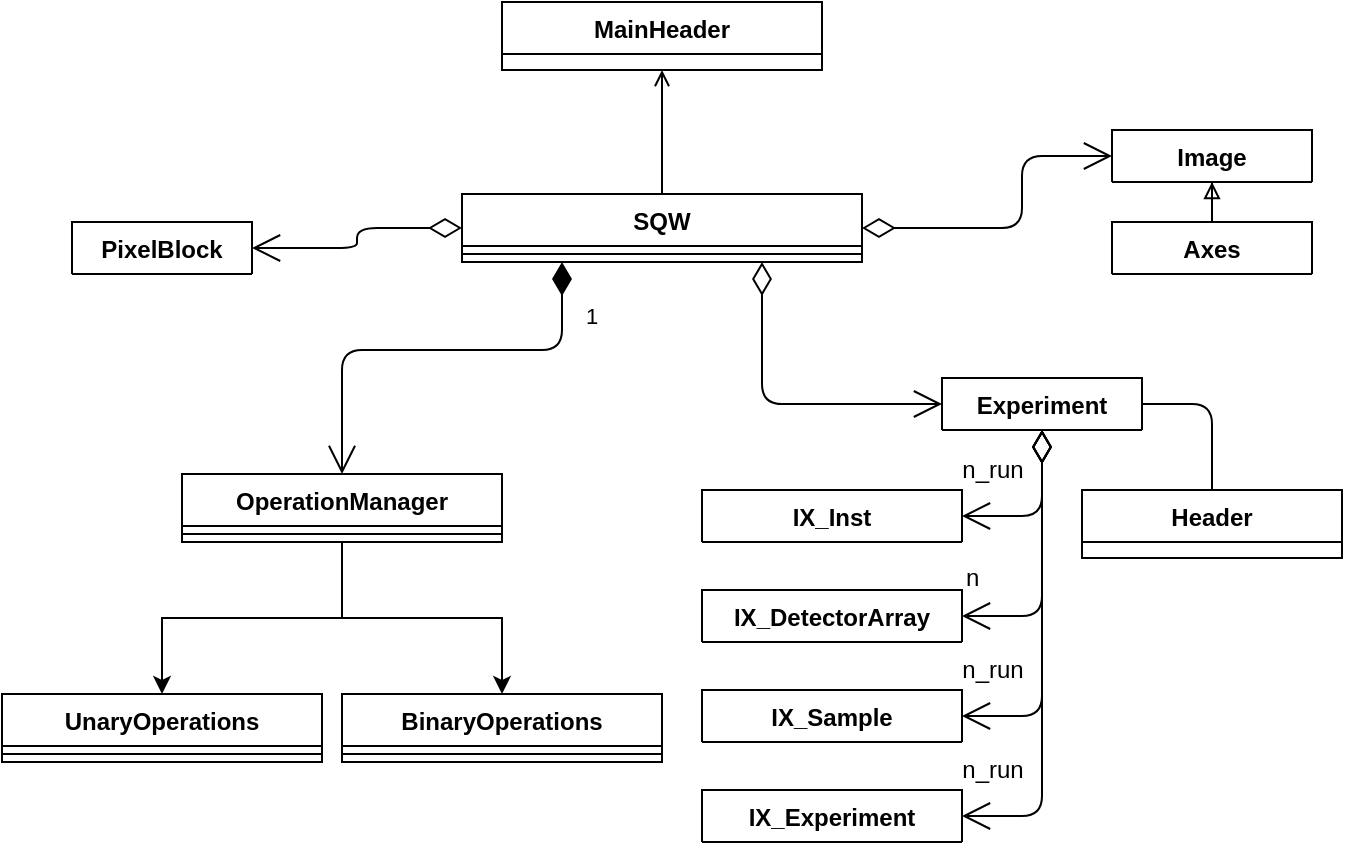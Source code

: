 <mxfile version="13.5.7" type="device" pages="4"><diagram id="QwqzA-jwFppYoHjZDij1" name="SQW"><mxGraphModel dx="2132" dy="862" grid="1" gridSize="10" guides="1" tooltips="1" connect="1" arrows="1" fold="1" page="1" pageScale="1" pageWidth="827" pageHeight="1169" math="1" shadow="0"><root><mxCell id="0"/><mxCell id="1" parent="0"/><mxCell id="UXlfyjf_Ma_V-kCq7mnc-8" value="" style="edgeStyle=orthogonalEdgeStyle;rounded=0;orthogonalLoop=1;jettySize=auto;html=1;entryX=0.5;entryY=1;entryDx=0;entryDy=0;endArrow=open;endFill=0;" parent="1" source="uByzrHGKSNiiSkmehca9-13" target="UXlfyjf_Ma_V-kCq7mnc-3" edge="1"><mxGeometry relative="1" as="geometry"><mxPoint x="-70" y="162" as="targetPoint"/></mxGeometry></mxCell><mxCell id="uByzrHGKSNiiSkmehca9-19" value="" style="endArrow=open;html=1;endSize=12;startArrow=diamondThin;startSize=14;startFill=0;edgeStyle=orthogonalEdgeStyle;align=left;verticalAlign=bottom;endFill=0;entryX=1;entryY=0.5;entryDx=0;entryDy=0;" parent="1" source="uByzrHGKSNiiSkmehca9-1" target="bOdLpcUuw56rMBCcb9Eu-4" edge="1"><mxGeometry x="-1" y="3" relative="1" as="geometry"><mxPoint x="130" y="288" as="sourcePoint"/><mxPoint x="300" y="255" as="targetPoint"/><Array as="points"><mxPoint x="150" y="367"/></Array></mxGeometry></mxCell><mxCell id="uByzrHGKSNiiSkmehca9-21" value="" style="endArrow=open;html=1;endSize=12;startArrow=diamondThin;startSize=14;startFill=0;edgeStyle=orthogonalEdgeStyle;align=left;verticalAlign=bottom;entryX=0;entryY=0.5;entryDx=0;entryDy=0;exitX=0.75;exitY=1;exitDx=0;exitDy=0;" parent="1" source="uByzrHGKSNiiSkmehca9-13" target="uByzrHGKSNiiSkmehca9-1" edge="1"><mxGeometry x="-1" y="3" relative="1" as="geometry"><mxPoint x="170" y="288" as="sourcePoint"/><mxPoint x="350" y="265" as="targetPoint"/></mxGeometry></mxCell><mxCell id="uByzrHGKSNiiSkmehca9-24" value="" style="endArrow=open;html=1;endSize=12;startArrow=diamondThin;startSize=14;startFill=0;edgeStyle=orthogonalEdgeStyle;align=left;verticalAlign=bottom;exitX=0;exitY=0.5;exitDx=0;exitDy=0;" parent="1" source="uByzrHGKSNiiSkmehca9-13" target="uPq2x5SJ8ggqjvuGyhQm-1" edge="1"><mxGeometry x="-1" y="3" relative="1" as="geometry"><mxPoint x="-140" y="183" as="sourcePoint"/><mxPoint x="-300" y="214" as="targetPoint"/><Array as="points"/></mxGeometry></mxCell><mxCell id="uByzrHGKSNiiSkmehca9-30" value="" style="endArrow=open;html=1;endSize=12;startArrow=diamondThin;startSize=14;startFill=0;edgeStyle=orthogonalEdgeStyle;align=left;verticalAlign=bottom;exitX=1;exitY=0.5;exitDx=0;exitDy=0;entryX=0;entryY=0.5;entryDx=0;entryDy=0;" parent="1" source="uByzrHGKSNiiSkmehca9-13" target="uByzrHGKSNiiSkmehca9-26" edge="1"><mxGeometry x="-1" y="3" relative="1" as="geometry"><mxPoint x="60" y="183" as="sourcePoint"/><mxPoint x="349.905" y="391.857" as="targetPoint"/><Array as="points"><mxPoint x="140" y="173"/><mxPoint x="140" y="137"/></Array></mxGeometry></mxCell><mxCell id="HDibPzXR41GS8r8issZK-7" value="" style="edgeStyle=orthogonalEdgeStyle;rounded=0;orthogonalLoop=1;jettySize=auto;html=1;" parent="1" source="uByzrHGKSNiiSkmehca9-49" target="HDibPzXR41GS8r8issZK-5" edge="1"><mxGeometry relative="1" as="geometry"/></mxCell><mxCell id="uByzrHGKSNiiSkmehca9-55" value="1" style="endArrow=open;html=1;endSize=12;startArrow=diamondThin;startSize=14;startFill=1;edgeStyle=orthogonalEdgeStyle;align=left;verticalAlign=bottom;entryX=0.5;entryY=0;entryDx=0;entryDy=0;exitX=0.25;exitY=1;exitDx=0;exitDy=0;" parent="1" source="uByzrHGKSNiiSkmehca9-13" target="uByzrHGKSNiiSkmehca9-49" edge="1"><mxGeometry x="-0.667" y="10" relative="1" as="geometry"><mxPoint x="-70" y="274" as="sourcePoint"/><mxPoint x="-60" y="369" as="targetPoint"/><mxPoint as="offset"/><Array as="points"><mxPoint x="-90" y="234"/><mxPoint x="-200" y="234"/></Array></mxGeometry></mxCell><mxCell id="HDibPzXR41GS8r8issZK-10" value="" style="edgeStyle=orthogonalEdgeStyle;rounded=0;orthogonalLoop=1;jettySize=auto;html=1;exitX=0.5;exitY=1;exitDx=0;exitDy=0;entryX=0.5;entryY=0;entryDx=0;entryDy=0;" parent="1" source="uByzrHGKSNiiSkmehca9-49" target="HDibPzXR41GS8r8issZK-8" edge="1"><mxGeometry relative="1" as="geometry"><mxPoint x="-190" y="330" as="sourcePoint"/><mxPoint x="-110" y="416" as="targetPoint"/></mxGeometry></mxCell><mxCell id="bOdLpcUuw56rMBCcb9Eu-8" value="" style="endArrow=open;html=1;endSize=12;startArrow=diamondThin;startSize=14;startFill=0;edgeStyle=orthogonalEdgeStyle;align=left;verticalAlign=bottom;entryX=1;entryY=0.5;entryDx=0;entryDy=0;" parent="1" source="uByzrHGKSNiiSkmehca9-1" target="uByzrHGKSNiiSkmehca9-5" edge="1"><mxGeometry x="-1" y="3" relative="1" as="geometry"><mxPoint x="254.5" y="118" as="sourcePoint"/><mxPoint x="334.5" y="144" as="targetPoint"/><Array as="points"><mxPoint x="150" y="317"/></Array></mxGeometry></mxCell><mxCell id="bOdLpcUuw56rMBCcb9Eu-16" value="n_run" style="text;html=1;align=center;verticalAlign=middle;resizable=0;points=[];autosize=1;" parent="1" vertex="1"><mxGeometry x="100" y="384" width="50" height="20" as="geometry"/></mxCell><mxCell id="bOdLpcUuw56rMBCcb9Eu-17" value="n_run" style="text;html=1;align=center;verticalAlign=middle;resizable=0;points=[];autosize=1;" parent="1" vertex="1"><mxGeometry x="100" y="284" width="50" height="20" as="geometry"/></mxCell><mxCell id="bOdLpcUuw56rMBCcb9Eu-18" value="n" style="text;html=1;" parent="1" vertex="1"><mxGeometry x="110" y="334" width="60" height="26" as="geometry"/></mxCell><mxCell id="bOdLpcUuw56rMBCcb9Eu-25" value="" style="endArrow=none;html=1;entryX=0.5;entryY=0;entryDx=0;entryDy=0;exitX=1;exitY=0.5;exitDx=0;exitDy=0;" parent="1" source="uByzrHGKSNiiSkmehca9-1" target="bOdLpcUuw56rMBCcb9Eu-23" edge="1"><mxGeometry width="50" height="50" relative="1" as="geometry"><mxPoint x="290" y="64" as="sourcePoint"/><mxPoint x="-220" y="984" as="targetPoint"/><Array as="points"><mxPoint x="235" y="261"/></Array></mxGeometry></mxCell><mxCell id="XyZUDaQZf3NCN67nDtMt-1" value="" style="endArrow=open;html=1;endSize=12;startArrow=diamondThin;startSize=14;startFill=0;edgeStyle=orthogonalEdgeStyle;align=left;verticalAlign=bottom;entryX=1;entryY=0.5;entryDx=0;entryDy=0;" parent="1" source="uByzrHGKSNiiSkmehca9-1" target="bOdLpcUuw56rMBCcb9Eu-11" edge="1"><mxGeometry x="-1" y="3" relative="1" as="geometry"><mxPoint x="210" y="164" as="sourcePoint"/><mxPoint x="120" y="427" as="targetPoint"/><Array as="points"><mxPoint x="150" y="417"/></Array></mxGeometry></mxCell><mxCell id="af6Gt6pwJCy4vHc1VWiM-1" value="" style="endArrow=none;html=1;exitX=0.5;exitY=0;exitDx=0;exitDy=0;" parent="1" source="HDibPzXR41GS8r8issZK-11" target="uByzrHGKSNiiSkmehca9-26" edge="1"><mxGeometry width="50" height="50" relative="1" as="geometry"><mxPoint x="-380" y="540" as="sourcePoint"/><mxPoint x="-330" y="490" as="targetPoint"/></mxGeometry></mxCell><mxCell id="90qV7I_vRlXFP1u_jjPC-5" value="" style="endArrow=open;html=1;endSize=12;startArrow=diamondThin;startSize=14;startFill=0;edgeStyle=orthogonalEdgeStyle;align=left;verticalAlign=bottom;entryX=1;entryY=0.5;entryDx=0;entryDy=0;" parent="1" target="90qV7I_vRlXFP1u_jjPC-1" edge="1"><mxGeometry x="-1" y="3" relative="1" as="geometry"><mxPoint x="150" y="274" as="sourcePoint"/><mxPoint x="120" y="437" as="targetPoint"/><Array as="points"><mxPoint x="150" y="467"/></Array></mxGeometry></mxCell><mxCell id="90qV7I_vRlXFP1u_jjPC-6" value="n_run" style="text;html=1;align=center;verticalAlign=middle;resizable=0;points=[];autosize=1;" parent="1" vertex="1"><mxGeometry x="100" y="434" width="50" height="20" as="geometry"/></mxCell><mxCell id="uByzrHGKSNiiSkmehca9-1" value="Experiment" style="swimlane;fontStyle=1;align=center;verticalAlign=top;childLayout=stackLayout;horizontal=1;startSize=26;horizontalStack=0;resizeParent=1;resizeParentMax=0;resizeLast=0;collapsible=1;marginBottom=0;" parent="1" vertex="1" collapsed="1"><mxGeometry x="100" y="248" width="100" height="26" as="geometry"><mxRectangle x="340" y="240" width="160" height="86" as="alternateBounds"/></mxGeometry></mxCell><mxCell id="uByzrHGKSNiiSkmehca9-2" value="+ field: type" style="text;strokeColor=none;fillColor=none;align=left;verticalAlign=top;spacingLeft=4;spacingRight=4;overflow=hidden;rotatable=0;points=[[0,0.5],[1,0.5]];portConstraint=eastwest;" parent="uByzrHGKSNiiSkmehca9-1" vertex="1"><mxGeometry y="26" width="100" height="26" as="geometry"/></mxCell><mxCell id="uByzrHGKSNiiSkmehca9-3" value="" style="line;strokeWidth=1;fillColor=none;align=left;verticalAlign=middle;spacingTop=-1;spacingLeft=3;spacingRight=3;rotatable=0;labelPosition=right;points=[];portConstraint=eastwest;" parent="uByzrHGKSNiiSkmehca9-1" vertex="1"><mxGeometry y="52" width="100" height="8" as="geometry"/></mxCell><mxCell id="uByzrHGKSNiiSkmehca9-4" value="+ method(type): type" style="text;strokeColor=none;fillColor=none;align=left;verticalAlign=top;spacingLeft=4;spacingRight=4;overflow=hidden;rotatable=0;points=[[0,0.5],[1,0.5]];portConstraint=eastwest;" parent="uByzrHGKSNiiSkmehca9-1" vertex="1"><mxGeometry y="60" width="100" height="26" as="geometry"/></mxCell><mxCell id="90qV7I_vRlXFP1u_jjPC-9" value="n" style="text;html=1;" parent="uByzrHGKSNiiSkmehca9-1" vertex="1"><mxGeometry y="86" width="100" height="26" as="geometry"/></mxCell><mxCell id="uByzrHGKSNiiSkmehca9-5" value="IX_Inst" style="swimlane;fontStyle=1;align=center;verticalAlign=top;childLayout=stackLayout;horizontal=1;startSize=26;horizontalStack=0;resizeParent=1;resizeParentMax=0;resizeLast=0;collapsible=1;marginBottom=0;" parent="1" vertex="1" collapsed="1"><mxGeometry x="-20" y="304" width="130" height="26" as="geometry"><mxRectangle x="340" y="240" width="160" height="86" as="alternateBounds"/></mxGeometry></mxCell><mxCell id="uByzrHGKSNiiSkmehca9-6" value="+ field: type" style="text;strokeColor=none;fillColor=none;align=left;verticalAlign=top;spacingLeft=4;spacingRight=4;overflow=hidden;rotatable=0;points=[[0,0.5],[1,0.5]];portConstraint=eastwest;" parent="uByzrHGKSNiiSkmehca9-5" vertex="1"><mxGeometry y="26" width="130" height="26" as="geometry"/></mxCell><mxCell id="uByzrHGKSNiiSkmehca9-7" value="" style="line;strokeWidth=1;fillColor=none;align=left;verticalAlign=middle;spacingTop=-1;spacingLeft=3;spacingRight=3;rotatable=0;labelPosition=right;points=[];portConstraint=eastwest;" parent="uByzrHGKSNiiSkmehca9-5" vertex="1"><mxGeometry y="52" width="130" height="8" as="geometry"/></mxCell><mxCell id="uByzrHGKSNiiSkmehca9-8" value="+ method(type): type" style="text;strokeColor=none;fillColor=none;align=left;verticalAlign=top;spacingLeft=4;spacingRight=4;overflow=hidden;rotatable=0;points=[[0,0.5],[1,0.5]];portConstraint=eastwest;" parent="uByzrHGKSNiiSkmehca9-5" vertex="1"><mxGeometry y="60" width="130" height="26" as="geometry"/></mxCell><mxCell id="uByzrHGKSNiiSkmehca9-13" value="SQW" style="swimlane;fontStyle=1;align=center;verticalAlign=top;childLayout=stackLayout;horizontal=1;startSize=26;horizontalStack=0;resizeParent=1;resizeParentMax=0;resizeLast=0;collapsible=1;marginBottom=0;" parent="1" vertex="1"><mxGeometry x="-140" y="156" width="200" height="34" as="geometry"><mxRectangle x="140" y="250" width="130" height="60" as="alternateBounds"/></mxGeometry></mxCell><mxCell id="uByzrHGKSNiiSkmehca9-15" value="" style="line;strokeWidth=1;fillColor=none;align=left;verticalAlign=middle;spacingTop=-1;spacingLeft=3;spacingRight=3;rotatable=0;labelPosition=right;points=[];portConstraint=eastwest;" parent="uByzrHGKSNiiSkmehca9-13" vertex="1"><mxGeometry y="26" width="200" height="8" as="geometry"/></mxCell><mxCell id="uByzrHGKSNiiSkmehca9-26" value="Image" style="swimlane;fontStyle=1;align=center;verticalAlign=top;childLayout=stackLayout;horizontal=1;startSize=26;horizontalStack=0;resizeParent=1;resizeParentMax=0;resizeLast=0;collapsible=1;marginBottom=0;" parent="1" vertex="1" collapsed="1"><mxGeometry x="185" y="124" width="100" height="26" as="geometry"><mxRectangle x="340" y="240" width="160" height="86" as="alternateBounds"/></mxGeometry></mxCell><mxCell id="uByzrHGKSNiiSkmehca9-27" value="+ field: type" style="text;strokeColor=none;fillColor=none;align=left;verticalAlign=top;spacingLeft=4;spacingRight=4;overflow=hidden;rotatable=0;points=[[0,0.5],[1,0.5]];portConstraint=eastwest;" parent="uByzrHGKSNiiSkmehca9-26" vertex="1"><mxGeometry y="26" width="100" height="26" as="geometry"/></mxCell><mxCell id="uByzrHGKSNiiSkmehca9-28" value="" style="line;strokeWidth=1;fillColor=none;align=left;verticalAlign=middle;spacingTop=-1;spacingLeft=3;spacingRight=3;rotatable=0;labelPosition=right;points=[];portConstraint=eastwest;" parent="uByzrHGKSNiiSkmehca9-26" vertex="1"><mxGeometry y="52" width="100" height="8" as="geometry"/></mxCell><mxCell id="uByzrHGKSNiiSkmehca9-29" value="+ method(type): type" style="text;strokeColor=none;fillColor=none;align=left;verticalAlign=top;spacingLeft=4;spacingRight=4;overflow=hidden;rotatable=0;points=[[0,0.5],[1,0.5]];portConstraint=eastwest;" parent="uByzrHGKSNiiSkmehca9-26" vertex="1"><mxGeometry y="60" width="100" height="26" as="geometry"/></mxCell><mxCell id="fLljSNnquqrWKTFHLIVc-2" value="Axes" style="swimlane;fontStyle=1;align=center;verticalAlign=top;childLayout=stackLayout;horizontal=1;startSize=26;horizontalStack=0;resizeParent=1;resizeParentMax=0;resizeLast=0;collapsible=1;marginBottom=0;" vertex="1" collapsed="1" parent="uByzrHGKSNiiSkmehca9-26"><mxGeometry y="86" width="100" height="26" as="geometry"><mxRectangle x="340" y="240" width="160" height="86" as="alternateBounds"/></mxGeometry></mxCell><mxCell id="fLljSNnquqrWKTFHLIVc-3" value="+ field: type" style="text;strokeColor=none;fillColor=none;align=left;verticalAlign=top;spacingLeft=4;spacingRight=4;overflow=hidden;rotatable=0;points=[[0,0.5],[1,0.5]];portConstraint=eastwest;" vertex="1" parent="fLljSNnquqrWKTFHLIVc-2"><mxGeometry y="26" width="100" height="26" as="geometry"/></mxCell><mxCell id="fLljSNnquqrWKTFHLIVc-4" value="" style="line;strokeWidth=1;fillColor=none;align=left;verticalAlign=middle;spacingTop=-1;spacingLeft=3;spacingRight=3;rotatable=0;labelPosition=right;points=[];portConstraint=eastwest;" vertex="1" parent="fLljSNnquqrWKTFHLIVc-2"><mxGeometry y="52" width="100" height="8" as="geometry"/></mxCell><mxCell id="fLljSNnquqrWKTFHLIVc-5" value="+ method(type): type" style="text;strokeColor=none;fillColor=none;align=left;verticalAlign=top;spacingLeft=4;spacingRight=4;overflow=hidden;rotatable=0;points=[[0,0.5],[1,0.5]];portConstraint=eastwest;" vertex="1" parent="fLljSNnquqrWKTFHLIVc-2"><mxGeometry y="60" width="100" height="26" as="geometry"/></mxCell><mxCell id="fLljSNnquqrWKTFHLIVc-6" value="" style="edgeStyle=orthogonalEdgeStyle;rounded=0;orthogonalLoop=1;jettySize=auto;html=1;endArrow=block;endFill=0;" edge="1" parent="1" source="HDibPzXR41GS8r8issZK-11" target="fLljSNnquqrWKTFHLIVc-2"><mxGeometry relative="1" as="geometry"/></mxCell><mxCell id="HDibPzXR41GS8r8issZK-11" value="Axes" style="swimlane;fontStyle=1;align=center;verticalAlign=top;childLayout=stackLayout;horizontal=1;startSize=26;horizontalStack=0;resizeParent=1;resizeParentMax=0;resizeLast=0;collapsible=1;marginBottom=0;" parent="1" vertex="1" collapsed="1"><mxGeometry x="185" y="170" width="100" height="26" as="geometry"><mxRectangle x="340" y="240" width="160" height="86" as="alternateBounds"/></mxGeometry></mxCell><mxCell id="HDibPzXR41GS8r8issZK-12" value="+ field: type" style="text;strokeColor=none;fillColor=none;align=left;verticalAlign=top;spacingLeft=4;spacingRight=4;overflow=hidden;rotatable=0;points=[[0,0.5],[1,0.5]];portConstraint=eastwest;" parent="HDibPzXR41GS8r8issZK-11" vertex="1"><mxGeometry y="26" width="100" height="26" as="geometry"/></mxCell><mxCell id="HDibPzXR41GS8r8issZK-13" value="" style="line;strokeWidth=1;fillColor=none;align=left;verticalAlign=middle;spacingTop=-1;spacingLeft=3;spacingRight=3;rotatable=0;labelPosition=right;points=[];portConstraint=eastwest;" parent="HDibPzXR41GS8r8issZK-11" vertex="1"><mxGeometry y="52" width="100" height="8" as="geometry"/></mxCell><mxCell id="HDibPzXR41GS8r8issZK-14" value="+ method(type): type" style="text;strokeColor=none;fillColor=none;align=left;verticalAlign=top;spacingLeft=4;spacingRight=4;overflow=hidden;rotatable=0;points=[[0,0.5],[1,0.5]];portConstraint=eastwest;" parent="HDibPzXR41GS8r8issZK-11" vertex="1"><mxGeometry y="60" width="100" height="26" as="geometry"/></mxCell><mxCell id="uByzrHGKSNiiSkmehca9-49" value="OperationManager" style="swimlane;fontStyle=1;align=center;verticalAlign=top;childLayout=stackLayout;horizontal=1;startSize=26;horizontalStack=0;resizeParent=1;resizeParentMax=0;resizeLast=0;collapsible=1;marginBottom=0;" parent="1" vertex="1"><mxGeometry x="-280" y="296" width="160" height="34" as="geometry"/></mxCell><mxCell id="uByzrHGKSNiiSkmehca9-51" value="" style="line;strokeWidth=1;fillColor=none;align=left;verticalAlign=middle;spacingTop=-1;spacingLeft=3;spacingRight=3;rotatable=0;labelPosition=right;points=[];portConstraint=eastwest;" parent="uByzrHGKSNiiSkmehca9-49" vertex="1"><mxGeometry y="26" width="160" height="8" as="geometry"/></mxCell><mxCell id="HDibPzXR41GS8r8issZK-5" value="BinaryOperations" style="swimlane;fontStyle=1;align=center;verticalAlign=top;childLayout=stackLayout;horizontal=1;startSize=26;horizontalStack=0;resizeParent=1;resizeParentMax=0;resizeLast=0;collapsible=1;marginBottom=0;" parent="1" vertex="1"><mxGeometry x="-200" y="406" width="160" height="34" as="geometry"/></mxCell><mxCell id="HDibPzXR41GS8r8issZK-6" value="" style="line;strokeWidth=1;fillColor=none;align=left;verticalAlign=middle;spacingTop=-1;spacingLeft=3;spacingRight=3;rotatable=0;labelPosition=right;points=[];portConstraint=eastwest;" parent="HDibPzXR41GS8r8issZK-5" vertex="1"><mxGeometry y="26" width="160" height="8" as="geometry"/></mxCell><mxCell id="HDibPzXR41GS8r8issZK-8" value="UnaryOperations" style="swimlane;fontStyle=1;align=center;verticalAlign=top;childLayout=stackLayout;horizontal=1;startSize=26;horizontalStack=0;resizeParent=1;resizeParentMax=0;resizeLast=0;collapsible=1;marginBottom=0;" parent="1" vertex="1"><mxGeometry x="-370" y="406" width="160" height="34" as="geometry"/></mxCell><mxCell id="HDibPzXR41GS8r8issZK-9" value="" style="line;strokeWidth=1;fillColor=none;align=left;verticalAlign=middle;spacingTop=-1;spacingLeft=3;spacingRight=3;rotatable=0;labelPosition=right;points=[];portConstraint=eastwest;" parent="HDibPzXR41GS8r8issZK-8" vertex="1"><mxGeometry y="26" width="160" height="8" as="geometry"/></mxCell><mxCell id="uPq2x5SJ8ggqjvuGyhQm-1" value="PixelBlock" style="swimlane;fontStyle=1;align=center;verticalAlign=top;childLayout=stackLayout;horizontal=1;startSize=26;horizontalStack=0;resizeParent=1;resizeParentMax=0;resizeLast=0;collapsible=1;marginBottom=0;" parent="1" vertex="1" collapsed="1"><mxGeometry x="-335" y="170" width="90" height="26" as="geometry"><mxRectangle x="-170" y="101" width="190" height="138" as="alternateBounds"/></mxGeometry></mxCell><mxCell id="uPq2x5SJ8ggqjvuGyhQm-2" value="+ pixBlock: array[n, k]" style="text;strokeColor=none;fillColor=none;align=left;verticalAlign=top;spacingLeft=4;spacingRight=4;overflow=hidden;rotatable=0;points=[[0,0.5],[1,0.5]];portConstraint=eastwest;" parent="uPq2x5SJ8ggqjvuGyhQm-1" vertex="1"><mxGeometry y="26" width="90" height="26" as="geometry"/></mxCell><mxCell id="uPq2x5SJ8ggqjvuGyhQm-13" value="+ data: cellarray[string: object]" style="text;strokeColor=none;fillColor=none;align=left;verticalAlign=top;spacingLeft=4;spacingRight=4;overflow=hidden;rotatable=0;points=[[0,0.5],[1,0.5]];portConstraint=eastwest;" parent="uPq2x5SJ8ggqjvuGyhQm-1" vertex="1"><mxGeometry y="52" width="90" height="26" as="geometry"/></mxCell><mxCell id="uPq2x5SJ8ggqjvuGyhQm-3" value="" style="line;strokeWidth=1;fillColor=none;align=left;verticalAlign=middle;spacingTop=-1;spacingLeft=3;spacingRight=3;rotatable=0;labelPosition=right;points=[];portConstraint=eastwest;" parent="uPq2x5SJ8ggqjvuGyhQm-1" vertex="1"><mxGeometry y="78" width="90" height="8" as="geometry"/></mxCell><mxCell id="uPq2x5SJ8ggqjvuGyhQm-11" value="+ getNumPixels(): int" style="text;strokeColor=none;fillColor=none;align=left;verticalAlign=top;spacingLeft=4;spacingRight=4;overflow=hidden;rotatable=0;points=[[0,0.5],[1,0.5]];portConstraint=eastwest;" parent="uPq2x5SJ8ggqjvuGyhQm-1" vertex="1"><mxGeometry y="86" width="90" height="26" as="geometry"/></mxCell><mxCell id="uPq2x5SJ8ggqjvuGyhQm-12" value="+ getData(col: string): array[n, m]" style="text;strokeColor=none;fillColor=none;align=left;verticalAlign=top;spacingLeft=4;spacingRight=4;overflow=hidden;rotatable=0;points=[[0,0.5],[1,0.5]];portConstraint=eastwest;" parent="uPq2x5SJ8ggqjvuGyhQm-1" vertex="1"><mxGeometry y="112" width="90" height="26" as="geometry"/></mxCell><mxCell id="UXlfyjf_Ma_V-kCq7mnc-3" value="MainHeader" style="swimlane;fontStyle=1;align=center;verticalAlign=top;childLayout=stackLayout;horizontal=1;startSize=26;horizontalStack=0;resizeParent=1;resizeParentMax=0;resizeLast=0;collapsible=1;marginBottom=0;" parent="1" vertex="1"><mxGeometry x="-120" y="60" width="160" height="34" as="geometry"><mxRectangle x="90" y="60" width="90" height="26" as="alternateBounds"/></mxGeometry></mxCell><mxCell id="bOdLpcUuw56rMBCcb9Eu-4" value="IX_DetectorArray" style="swimlane;fontStyle=1;align=center;verticalAlign=top;childLayout=stackLayout;horizontal=1;startSize=26;horizontalStack=0;resizeParent=1;resizeParentMax=0;resizeLast=0;collapsible=1;marginBottom=0;" parent="1" vertex="1" collapsed="1"><mxGeometry x="-20" y="354" width="130" height="26" as="geometry"><mxRectangle x="340" y="240" width="160" height="86" as="alternateBounds"/></mxGeometry></mxCell><mxCell id="bOdLpcUuw56rMBCcb9Eu-5" value="+ field: type" style="text;strokeColor=none;fillColor=none;align=left;verticalAlign=top;spacingLeft=4;spacingRight=4;overflow=hidden;rotatable=0;points=[[0,0.5],[1,0.5]];portConstraint=eastwest;" parent="bOdLpcUuw56rMBCcb9Eu-4" vertex="1"><mxGeometry y="26" width="130" height="26" as="geometry"/></mxCell><mxCell id="bOdLpcUuw56rMBCcb9Eu-6" value="" style="line;strokeWidth=1;fillColor=none;align=left;verticalAlign=middle;spacingTop=-1;spacingLeft=3;spacingRight=3;rotatable=0;labelPosition=right;points=[];portConstraint=eastwest;" parent="bOdLpcUuw56rMBCcb9Eu-4" vertex="1"><mxGeometry y="52" width="130" height="8" as="geometry"/></mxCell><mxCell id="bOdLpcUuw56rMBCcb9Eu-7" value="+ method(type): type" style="text;strokeColor=none;fillColor=none;align=left;verticalAlign=top;spacingLeft=4;spacingRight=4;overflow=hidden;rotatable=0;points=[[0,0.5],[1,0.5]];portConstraint=eastwest;" parent="bOdLpcUuw56rMBCcb9Eu-4" vertex="1"><mxGeometry y="60" width="130" height="26" as="geometry"/></mxCell><mxCell id="bOdLpcUuw56rMBCcb9Eu-11" value="IX_Sample" style="swimlane;fontStyle=1;align=center;verticalAlign=top;childLayout=stackLayout;horizontal=1;startSize=26;horizontalStack=0;resizeParent=1;resizeParentMax=0;resizeLast=0;collapsible=1;marginBottom=0;" parent="1" vertex="1" collapsed="1"><mxGeometry x="-20" y="404" width="130" height="26" as="geometry"><mxRectangle x="340" y="240" width="160" height="86" as="alternateBounds"/></mxGeometry></mxCell><mxCell id="bOdLpcUuw56rMBCcb9Eu-12" value="+ field: type" style="text;strokeColor=none;fillColor=none;align=left;verticalAlign=top;spacingLeft=4;spacingRight=4;overflow=hidden;rotatable=0;points=[[0,0.5],[1,0.5]];portConstraint=eastwest;" parent="bOdLpcUuw56rMBCcb9Eu-11" vertex="1"><mxGeometry y="26" width="130" height="26" as="geometry"/></mxCell><mxCell id="bOdLpcUuw56rMBCcb9Eu-13" value="" style="line;strokeWidth=1;fillColor=none;align=left;verticalAlign=middle;spacingTop=-1;spacingLeft=3;spacingRight=3;rotatable=0;labelPosition=right;points=[];portConstraint=eastwest;" parent="bOdLpcUuw56rMBCcb9Eu-11" vertex="1"><mxGeometry y="52" width="130" height="8" as="geometry"/></mxCell><mxCell id="bOdLpcUuw56rMBCcb9Eu-14" value="+ method(type): type" style="text;strokeColor=none;fillColor=none;align=left;verticalAlign=top;spacingLeft=4;spacingRight=4;overflow=hidden;rotatable=0;points=[[0,0.5],[1,0.5]];portConstraint=eastwest;" parent="bOdLpcUuw56rMBCcb9Eu-11" vertex="1"><mxGeometry y="60" width="130" height="26" as="geometry"/></mxCell><mxCell id="bOdLpcUuw56rMBCcb9Eu-23" value="Header" style="swimlane;fontStyle=1;align=center;verticalAlign=top;childLayout=stackLayout;horizontal=1;startSize=26;horizontalStack=0;resizeParent=1;resizeParentMax=0;resizeLast=0;collapsible=1;marginBottom=0;" parent="1" vertex="1"><mxGeometry x="170" y="304" width="130" height="34" as="geometry"><mxRectangle x="90" y="60" width="90" height="26" as="alternateBounds"/></mxGeometry></mxCell><mxCell id="90qV7I_vRlXFP1u_jjPC-1" value="IX_Experiment" style="swimlane;fontStyle=1;align=center;verticalAlign=top;childLayout=stackLayout;horizontal=1;startSize=26;horizontalStack=0;resizeParent=1;resizeParentMax=0;resizeLast=0;collapsible=1;marginBottom=0;" parent="1" vertex="1" collapsed="1"><mxGeometry x="-20" y="454" width="130" height="26" as="geometry"><mxRectangle x="340" y="240" width="160" height="86" as="alternateBounds"/></mxGeometry></mxCell><mxCell id="90qV7I_vRlXFP1u_jjPC-2" value="+ field: type" style="text;strokeColor=none;fillColor=none;align=left;verticalAlign=top;spacingLeft=4;spacingRight=4;overflow=hidden;rotatable=0;points=[[0,0.5],[1,0.5]];portConstraint=eastwest;" parent="90qV7I_vRlXFP1u_jjPC-1" vertex="1"><mxGeometry y="26" width="130" height="26" as="geometry"/></mxCell><mxCell id="90qV7I_vRlXFP1u_jjPC-3" value="" style="line;strokeWidth=1;fillColor=none;align=left;verticalAlign=middle;spacingTop=-1;spacingLeft=3;spacingRight=3;rotatable=0;labelPosition=right;points=[];portConstraint=eastwest;" parent="90qV7I_vRlXFP1u_jjPC-1" vertex="1"><mxGeometry y="52" width="130" height="8" as="geometry"/></mxCell><mxCell id="90qV7I_vRlXFP1u_jjPC-4" value="+ method(type): type" style="text;strokeColor=none;fillColor=none;align=left;verticalAlign=top;spacingLeft=4;spacingRight=4;overflow=hidden;rotatable=0;points=[[0,0.5],[1,0.5]];portConstraint=eastwest;" parent="90qV7I_vRlXFP1u_jjPC-1" vertex="1"><mxGeometry y="60" width="130" height="26" as="geometry"/></mxCell></root></mxGraphModel></diagram><diagram id="NvJQdWZxU8Z_gHFcuP2I" name="DND"><mxGraphModel dx="725" dy="1213" grid="1" gridSize="10" guides="1" tooltips="1" connect="1" arrows="1" fold="1" page="1" pageScale="1" pageWidth="850" pageHeight="1100" math="0" shadow="0"><root><mxCell id="RhBOL1Klgt0JUMgL-Cej-0"/><mxCell id="RhBOL1Klgt0JUMgL-Cej-1" parent="RhBOL1Klgt0JUMgL-Cej-0"/><mxCell id="RhBOL1Klgt0JUMgL-Cej-2" value="DnD" style="swimlane;fontStyle=1;align=center;verticalAlign=top;childLayout=stackLayout;horizontal=1;startSize=26;horizontalStack=0;resizeParent=1;resizeParentMax=0;resizeLast=0;collapsible=1;marginBottom=0;" parent="RhBOL1Klgt0JUMgL-Cej-1" vertex="1" collapsed="1"><mxGeometry x="200" y="194" width="190" height="26" as="geometry"><mxRectangle x="120" y="197" width="160" height="86" as="alternateBounds"/></mxGeometry></mxCell><mxCell id="RhBOL1Klgt0JUMgL-Cej-3" value="+ filename: string" style="text;strokeColor=none;fillColor=none;align=left;verticalAlign=top;spacingLeft=4;spacingRight=4;overflow=hidden;rotatable=0;points=[[0,0.5],[1,0.5]];portConstraint=eastwest;" parent="RhBOL1Klgt0JUMgL-Cej-2" vertex="1"><mxGeometry y="26" width="190" height="26" as="geometry"/></mxCell><mxCell id="RhBOL1Klgt0JUMgL-Cej-4" value="" style="line;strokeWidth=1;fillColor=none;align=left;verticalAlign=middle;spacingTop=-1;spacingLeft=3;spacingRight=3;rotatable=0;labelPosition=right;points=[];portConstraint=eastwest;" parent="RhBOL1Klgt0JUMgL-Cej-2" vertex="1"><mxGeometry y="52" width="190" height="8" as="geometry"/></mxCell><mxCell id="RhBOL1Klgt0JUMgL-Cej-5" value="+ method(type): type" style="text;strokeColor=none;fillColor=none;align=left;verticalAlign=top;spacingLeft=4;spacingRight=4;overflow=hidden;rotatable=0;points=[[0,0.5],[1,0.5]];portConstraint=eastwest;" parent="RhBOL1Klgt0JUMgL-Cej-2" vertex="1"><mxGeometry y="60" width="190" height="26" as="geometry"/></mxCell><mxCell id="RhBOL1Klgt0JUMgL-Cej-10" value="" style="endArrow=open;html=1;endSize=12;startArrow=diamondThin;startSize=14;startFill=0;edgeStyle=orthogonalEdgeStyle;align=left;verticalAlign=bottom;exitX=1;exitY=0.5;exitDx=0;exitDy=0;entryX=0;entryY=0.5;entryDx=0;entryDy=0;" parent="RhBOL1Klgt0JUMgL-Cej-1" source="RhBOL1Klgt0JUMgL-Cej-2" edge="1"><mxGeometry x="-1" y="3" relative="1" as="geometry"><mxPoint x="319.905" y="-203.143" as="sourcePoint"/><mxPoint x="440" y="207" as="targetPoint"/></mxGeometry></mxCell><mxCell id="RhBOL1Klgt0JUMgL-Cej-16" value="MainHeader" style="swimlane;fontStyle=1;align=center;verticalAlign=top;childLayout=stackLayout;horizontal=1;startSize=26;horizontalStack=0;resizeParent=1;resizeParentMax=0;resizeLast=0;collapsible=1;marginBottom=0;" parent="RhBOL1Klgt0JUMgL-Cej-1" vertex="1"><mxGeometry x="215" y="120" width="160" height="34" as="geometry"><mxRectangle x="90" y="60" width="90" height="26" as="alternateBounds"/></mxGeometry></mxCell><mxCell id="RhBOL1Klgt0JUMgL-Cej-17" value="" style="endArrow=open;html=1;endSize=12;startArrow=none;startSize=14;startFill=0;edgeStyle=orthogonalEdgeStyle;align=left;verticalAlign=bottom;entryX=0.5;entryY=1;entryDx=0;entryDy=0;exitX=0.5;exitY=0;exitDx=0;exitDy=0;" parent="RhBOL1Klgt0JUMgL-Cej-1" source="RhBOL1Klgt0JUMgL-Cej-2" target="RhBOL1Klgt0JUMgL-Cej-16" edge="1"><mxGeometry x="-1" y="3" relative="1" as="geometry"><mxPoint x="400" y="217" as="sourcePoint"/><mxPoint x="550" y="177" as="targetPoint"/></mxGeometry></mxCell><mxCell id="kaZvenSjZJfuN2rJ4UsS-0" value="" style="edgeStyle=orthogonalEdgeStyle;rounded=0;orthogonalLoop=1;jettySize=auto;html=1;" parent="RhBOL1Klgt0JUMgL-Cej-1" source="kaZvenSjZJfuN2rJ4UsS-1" target="kaZvenSjZJfuN2rJ4UsS-3" edge="1"><mxGeometry relative="1" as="geometry"/></mxCell><mxCell id="kaZvenSjZJfuN2rJ4UsS-1" value="OperationManager" style="swimlane;fontStyle=1;align=center;verticalAlign=top;childLayout=stackLayout;horizontal=1;startSize=26;horizontalStack=0;resizeParent=1;resizeParentMax=0;resizeLast=0;collapsible=1;marginBottom=0;" parent="RhBOL1Klgt0JUMgL-Cej-1" vertex="1"><mxGeometry x="215" y="280" width="160" height="34" as="geometry"/></mxCell><mxCell id="kaZvenSjZJfuN2rJ4UsS-2" value="" style="line;strokeWidth=1;fillColor=none;align=left;verticalAlign=middle;spacingTop=-1;spacingLeft=3;spacingRight=3;rotatable=0;labelPosition=right;points=[];portConstraint=eastwest;" parent="kaZvenSjZJfuN2rJ4UsS-1" vertex="1"><mxGeometry y="26" width="160" height="8" as="geometry"/></mxCell><mxCell id="kaZvenSjZJfuN2rJ4UsS-3" value="BinaryOperations" style="swimlane;fontStyle=1;align=center;verticalAlign=top;childLayout=stackLayout;horizontal=1;startSize=26;horizontalStack=0;resizeParent=1;resizeParentMax=0;resizeLast=0;collapsible=1;marginBottom=0;" parent="RhBOL1Klgt0JUMgL-Cej-1" vertex="1"><mxGeometry x="300" y="370" width="160" height="34" as="geometry"/></mxCell><mxCell id="kaZvenSjZJfuN2rJ4UsS-4" value="" style="line;strokeWidth=1;fillColor=none;align=left;verticalAlign=middle;spacingTop=-1;spacingLeft=3;spacingRight=3;rotatable=0;labelPosition=right;points=[];portConstraint=eastwest;" parent="kaZvenSjZJfuN2rJ4UsS-3" vertex="1"><mxGeometry y="26" width="160" height="8" as="geometry"/></mxCell><mxCell id="kaZvenSjZJfuN2rJ4UsS-5" value="UnaryOperations" style="swimlane;fontStyle=1;align=center;verticalAlign=top;childLayout=stackLayout;horizontal=1;startSize=26;horizontalStack=0;resizeParent=1;resizeParentMax=0;resizeLast=0;collapsible=1;marginBottom=0;" parent="RhBOL1Klgt0JUMgL-Cej-1" vertex="1"><mxGeometry x="130" y="370" width="160" height="34" as="geometry"/></mxCell><mxCell id="kaZvenSjZJfuN2rJ4UsS-6" value="" style="line;strokeWidth=1;fillColor=none;align=left;verticalAlign=middle;spacingTop=-1;spacingLeft=3;spacingRight=3;rotatable=0;labelPosition=right;points=[];portConstraint=eastwest;" parent="kaZvenSjZJfuN2rJ4UsS-5" vertex="1"><mxGeometry y="26" width="160" height="8" as="geometry"/></mxCell><mxCell id="kaZvenSjZJfuN2rJ4UsS-7" value="" style="edgeStyle=orthogonalEdgeStyle;rounded=0;orthogonalLoop=1;jettySize=auto;html=1;exitX=0.5;exitY=1;exitDx=0;exitDy=0;entryX=0.5;entryY=0;entryDx=0;entryDy=0;" parent="RhBOL1Klgt0JUMgL-Cej-1" source="kaZvenSjZJfuN2rJ4UsS-1" target="kaZvenSjZJfuN2rJ4UsS-5" edge="1"><mxGeometry relative="1" as="geometry"><mxPoint x="310" y="294" as="sourcePoint"/><mxPoint x="390" y="380" as="targetPoint"/></mxGeometry></mxCell><mxCell id="Ts-qtUmGesYWUa2Sj8R3-0" value="1" style="endArrow=open;html=1;endSize=12;startArrow=diamondThin;startSize=14;startFill=1;edgeStyle=orthogonalEdgeStyle;align=left;verticalAlign=bottom;entryX=0.5;entryY=0;entryDx=0;entryDy=0;exitX=0.5;exitY=1;exitDx=0;exitDy=0;" parent="RhBOL1Klgt0JUMgL-Cej-1" source="RhBOL1Klgt0JUMgL-Cej-2" target="kaZvenSjZJfuN2rJ4UsS-1" edge="1"><mxGeometry x="-0.667" y="10" relative="1" as="geometry"><mxPoint x="120" y="184" as="sourcePoint"/><mxPoint y="320" as="targetPoint"/><mxPoint as="offset"/><Array as="points"><mxPoint x="295" y="260"/><mxPoint x="295" y="260"/></Array></mxGeometry></mxCell><mxCell id="HGtZkkoTeytfV4PyRacU-0" value="" style="edgeStyle=elbowEdgeStyle;elbow=vertical;endArrow=diamondThin;html=1;exitX=0.5;exitY=0;exitDx=0;exitDy=0;entryX=0.5;entryY=1;entryDx=0;entryDy=0;endFill=1;" edge="1" parent="RhBOL1Klgt0JUMgL-Cej-1" source="HGtZkkoTeytfV4PyRacU-5" target="HGtZkkoTeytfV4PyRacU-1"><mxGeometry width="50" height="50" relative="1" as="geometry"><mxPoint x="772.5" y="206" as="sourcePoint"/><mxPoint x="777.5" y="176" as="targetPoint"/><Array as="points"><mxPoint x="540" y="240"/><mxPoint x="850" y="270"/></Array></mxGeometry></mxCell><mxCell id="HGtZkkoTeytfV4PyRacU-1" value="Image" style="swimlane;fontStyle=1;align=center;verticalAlign=top;childLayout=stackLayout;horizontal=1;startSize=26;horizontalStack=0;resizeParent=1;resizeParentMax=0;resizeLast=0;collapsible=1;marginBottom=0;" vertex="1" collapsed="1" parent="RhBOL1Klgt0JUMgL-Cej-1"><mxGeometry x="440" y="194" width="140" height="26" as="geometry"><mxRectangle x="120" y="197" width="160" height="86" as="alternateBounds"/></mxGeometry></mxCell><mxCell id="HGtZkkoTeytfV4PyRacU-2" value="+ filename: string" style="text;strokeColor=none;fillColor=none;align=left;verticalAlign=top;spacingLeft=4;spacingRight=4;overflow=hidden;rotatable=0;points=[[0,0.5],[1,0.5]];portConstraint=eastwest;" vertex="1" parent="HGtZkkoTeytfV4PyRacU-1"><mxGeometry y="26" width="140" height="26" as="geometry"/></mxCell><mxCell id="HGtZkkoTeytfV4PyRacU-3" value="" style="line;strokeWidth=1;fillColor=none;align=left;verticalAlign=middle;spacingTop=-1;spacingLeft=3;spacingRight=3;rotatable=0;labelPosition=right;points=[];portConstraint=eastwest;" vertex="1" parent="HGtZkkoTeytfV4PyRacU-1"><mxGeometry y="52" width="140" height="8" as="geometry"/></mxCell><mxCell id="HGtZkkoTeytfV4PyRacU-4" value="+ method(type): type" style="text;strokeColor=none;fillColor=none;align=left;verticalAlign=top;spacingLeft=4;spacingRight=4;overflow=hidden;rotatable=0;points=[[0,0.5],[1,0.5]];portConstraint=eastwest;" vertex="1" parent="HGtZkkoTeytfV4PyRacU-1"><mxGeometry y="60" width="140" height="26" as="geometry"/></mxCell><mxCell id="HGtZkkoTeytfV4PyRacU-5" value="Axis" style="swimlane;fontStyle=1;align=center;verticalAlign=top;childLayout=stackLayout;horizontal=1;startSize=26;horizontalStack=0;resizeParent=1;resizeParentMax=0;resizeLast=0;collapsible=1;marginBottom=0;" vertex="1" collapsed="1" parent="RhBOL1Klgt0JUMgL-Cej-1"><mxGeometry x="500" y="260" width="140" height="26" as="geometry"><mxRectangle x="120" y="197" width="160" height="86" as="alternateBounds"/></mxGeometry></mxCell><mxCell id="HGtZkkoTeytfV4PyRacU-6" value="+ filename: string" style="text;strokeColor=none;fillColor=none;align=left;verticalAlign=top;spacingLeft=4;spacingRight=4;overflow=hidden;rotatable=0;points=[[0,0.5],[1,0.5]];portConstraint=eastwest;" vertex="1" parent="HGtZkkoTeytfV4PyRacU-5"><mxGeometry y="26" width="140" height="26" as="geometry"/></mxCell><mxCell id="HGtZkkoTeytfV4PyRacU-7" value="" style="line;strokeWidth=1;fillColor=none;align=left;verticalAlign=middle;spacingTop=-1;spacingLeft=3;spacingRight=3;rotatable=0;labelPosition=right;points=[];portConstraint=eastwest;" vertex="1" parent="HGtZkkoTeytfV4PyRacU-5"><mxGeometry y="52" width="140" height="8" as="geometry"/></mxCell><mxCell id="HGtZkkoTeytfV4PyRacU-8" value="+ method(type): type" style="text;strokeColor=none;fillColor=none;align=left;verticalAlign=top;spacingLeft=4;spacingRight=4;overflow=hidden;rotatable=0;points=[[0,0.5],[1,0.5]];portConstraint=eastwest;" vertex="1" parent="HGtZkkoTeytfV4PyRacU-5"><mxGeometry y="60" width="140" height="26" as="geometry"/></mxCell></root></mxGraphModel></diagram><diagram id="PUGFd3Pb_1DbGFBhQmrV" name="Projection"><mxGraphModel dx="1305" dy="862" grid="1" gridSize="10" guides="1" tooltips="1" connect="1" arrows="1" fold="1" page="1" pageScale="1" pageWidth="850" pageHeight="1100" math="0" shadow="0"><root><mxCell id="msTvSXTNd74ToFnhdwZu-0"/><mxCell id="msTvSXTNd74ToFnhdwZu-1" parent="msTvSXTNd74ToFnhdwZu-0"/><mxCell id="msTvSXTNd74ToFnhdwZu-2" value="IProjection" style="swimlane;fontStyle=1;align=center;verticalAlign=top;childLayout=stackLayout;horizontal=1;startSize=26;horizontalStack=0;resizeParent=1;resizeParentMax=0;resizeLast=0;collapsible=1;marginBottom=0;" parent="msTvSXTNd74ToFnhdwZu-1" vertex="1"><mxGeometry x="253" y="554" width="160" height="60" as="geometry"/></mxCell><mxCell id="msTvSXTNd74ToFnhdwZu-3" value="" style="line;strokeWidth=1;fillColor=none;align=left;verticalAlign=middle;spacingTop=-1;spacingLeft=3;spacingRight=3;rotatable=0;labelPosition=right;points=[];portConstraint=eastwest;" parent="msTvSXTNd74ToFnhdwZu-2" vertex="1"><mxGeometry y="26" width="160" height="8" as="geometry"/></mxCell><mxCell id="msTvSXTNd74ToFnhdwZu-4" value="+ apply_transformation()" style="text;strokeColor=none;fillColor=none;align=left;verticalAlign=top;spacingLeft=4;spacingRight=4;overflow=hidden;rotatable=0;points=[[0,0.5],[1,0.5]];portConstraint=eastwest;" parent="msTvSXTNd74ToFnhdwZu-2" vertex="1"><mxGeometry y="34" width="160" height="26" as="geometry"/></mxCell><mxCell id="msTvSXTNd74ToFnhdwZu-5" value="ProjectionManager" style="swimlane;fontStyle=1;align=center;verticalAlign=top;childLayout=stackLayout;horizontal=1;startSize=26;horizontalStack=0;resizeParent=1;resizeParentMax=0;resizeLast=0;collapsible=1;marginBottom=0;" parent="msTvSXTNd74ToFnhdwZu-1" vertex="1"><mxGeometry x="233" y="350" width="190" height="164" as="geometry"/></mxCell><mxCell id="msTvSXTNd74ToFnhdwZu-6" value="" style="line;strokeWidth=1;fillColor=none;align=left;verticalAlign=middle;spacingTop=-1;spacingLeft=3;spacingRight=3;rotatable=0;labelPosition=right;points=[];portConstraint=eastwest;" parent="msTvSXTNd74ToFnhdwZu-5" vertex="1"><mxGeometry y="26" width="190" height="8" as="geometry"/></mxCell><mxCell id="msTvSXTNd74ToFnhdwZu-7" value="+ cut(SQW, args): SQW" style="text;strokeColor=none;fillColor=none;align=left;verticalAlign=top;spacingLeft=4;spacingRight=4;overflow=hidden;rotatable=0;points=[[0,0.5],[1,0.5]];portConstraint=eastwest;" parent="msTvSXTNd74ToFnhdwZu-5" vertex="1"><mxGeometry y="34" width="190" height="26" as="geometry"/></mxCell><mxCell id="msTvSXTNd74ToFnhdwZu-8" value="+ symmetrize(SQW, args): SQW" style="text;strokeColor=none;fillColor=none;align=left;verticalAlign=top;spacingLeft=4;spacingRight=4;overflow=hidden;rotatable=0;points=[[0,0.5],[1,0.5]];portConstraint=eastwest;" parent="msTvSXTNd74ToFnhdwZu-5" vertex="1"><mxGeometry y="60" width="190" height="26" as="geometry"/></mxCell><mxCell id="msTvSXTNd74ToFnhdwZu-9" value="+ get_axes(): Axes" style="text;strokeColor=none;fillColor=none;align=left;verticalAlign=top;spacingLeft=4;spacingRight=4;overflow=hidden;rotatable=0;points=[[0,0.5],[1,0.5]];portConstraint=eastwest;" parent="msTvSXTNd74ToFnhdwZu-5" vertex="1"><mxGeometry y="86" width="190" height="26" as="geometry"/></mxCell><mxCell id="msTvSXTNd74ToFnhdwZu-10" value="+ get_image(): Image" style="text;strokeColor=none;fillColor=none;align=left;verticalAlign=top;spacingLeft=4;spacingRight=4;overflow=hidden;rotatable=0;points=[[0,0.5],[1,0.5]];portConstraint=eastwest;" parent="msTvSXTNd74ToFnhdwZu-5" vertex="1"><mxGeometry y="112" width="190" height="26" as="geometry"/></mxCell><mxCell id="msTvSXTNd74ToFnhdwZu-11" value="+ transform(): Image" style="text;strokeColor=none;fillColor=none;align=left;verticalAlign=top;spacingLeft=4;spacingRight=4;overflow=hidden;rotatable=0;points=[[0,0.5],[1,0.5]];portConstraint=eastwest;" parent="msTvSXTNd74ToFnhdwZu-5" vertex="1"><mxGeometry y="138" width="190" height="26" as="geometry"/></mxCell><mxCell id="msTvSXTNd74ToFnhdwZu-12" value="1" style="endArrow=open;html=1;endSize=12;startArrow=diamondThin;startSize=14;startFill=1;edgeStyle=orthogonalEdgeStyle;align=left;verticalAlign=bottom;entryX=0.5;entryY=0;entryDx=0;entryDy=0;" parent="msTvSXTNd74ToFnhdwZu-1" source="msTvSXTNd74ToFnhdwZu-11" target="msTvSXTNd74ToFnhdwZu-2" edge="1"><mxGeometry x="0.3" y="12" relative="1" as="geometry"><mxPoint x="328" y="520" as="sourcePoint"/><mxPoint x="-227" y="480" as="targetPoint"/><mxPoint x="-5" y="-10" as="offset"/><Array as="points"><mxPoint x="333" y="540"/><mxPoint x="333" y="540"/></Array></mxGeometry></mxCell></root></mxGraphModel></diagram><diagram id="QMt-5q19g9JcnRUJoUSJ" name="SQW-DND"><mxGraphModel dx="725" dy="1213" grid="1" gridSize="10" guides="1" tooltips="1" connect="1" arrows="1" fold="1" page="1" pageScale="1" pageWidth="850" pageHeight="1100" math="0" shadow="0"><root><mxCell id="owe5VeNSX6Jk01a9F-6P-0"/><mxCell id="owe5VeNSX6Jk01a9F-6P-1" parent="owe5VeNSX6Jk01a9F-6P-0"/><mxCell id="XNSaIzIzHZvfpT1ntEhd-8" value="" style="edgeStyle=elbowEdgeStyle;elbow=vertical;endArrow=block;html=1;exitX=0.5;exitY=0;exitDx=0;exitDy=0;entryX=0.5;entryY=1;entryDx=0;entryDy=0;endFill=0;" edge="1" parent="owe5VeNSX6Jk01a9F-6P-1" source="XNSaIzIzHZvfpT1ntEhd-36" target="XNSaIzIzHZvfpT1ntEhd-4"><mxGeometry width="50" height="50" relative="1" as="geometry"><mxPoint x="355" y="294.0" as="sourcePoint"/><mxPoint x="510" y="510" as="targetPoint"/><Array as="points"><mxPoint x="410" y="270"/><mxPoint x="460" y="230"/></Array></mxGeometry></mxCell><mxCell id="XNSaIzIzHZvfpT1ntEhd-9" value="" style="edgeStyle=elbowEdgeStyle;elbow=vertical;endArrow=block;html=1;endFill=1;exitX=0.5;exitY=0;exitDx=0;exitDy=0;entryX=0.5;entryY=1;entryDx=0;entryDy=0;" edge="1" parent="owe5VeNSX6Jk01a9F-6P-1" source="XNSaIzIzHZvfpT1ntEhd-40" target="2KmlbtqSkJ0l1wG3ljN2-0"><mxGeometry width="50" height="50" relative="1" as="geometry"><mxPoint x="720" y="288.0" as="sourcePoint"/><mxPoint x="685" y="234" as="targetPoint"/><Array as="points"><mxPoint x="615" y="404"/></Array></mxGeometry></mxCell><mxCell id="XNSaIzIzHZvfpT1ntEhd-31" value="" style="edgeStyle=elbowEdgeStyle;elbow=vertical;endArrow=classic;html=1;exitX=0.5;exitY=0;exitDx=0;exitDy=0;entryX=0.5;entryY=1;entryDx=0;entryDy=0;" edge="1" parent="owe5VeNSX6Jk01a9F-6P-1" source="XNSaIzIzHZvfpT1ntEhd-10" target="2KmlbtqSkJ0l1wG3ljN2-0"><mxGeometry width="50" height="50" relative="1" as="geometry"><mxPoint x="535" y="424" as="sourcePoint"/><mxPoint x="645" y="374" as="targetPoint"/><Array as="points"><mxPoint x="635" y="404"/></Array></mxGeometry></mxCell><mxCell id="XNSaIzIzHZvfpT1ntEhd-33" value="" style="edgeStyle=elbowEdgeStyle;elbow=vertical;endArrow=classic;html=1;exitX=0.5;exitY=0;exitDx=0;exitDy=0;entryX=0.5;entryY=1;entryDx=0;entryDy=0;" edge="1" parent="owe5VeNSX6Jk01a9F-6P-1" source="XNSaIzIzHZvfpT1ntEhd-14" target="2KmlbtqSkJ0l1wG3ljN2-0"><mxGeometry width="50" height="50" relative="1" as="geometry"><mxPoint x="540" y="444" as="sourcePoint"/><mxPoint x="640" y="374" as="targetPoint"/><Array as="points"><mxPoint x="745" y="404"/></Array></mxGeometry></mxCell><mxCell id="XNSaIzIzHZvfpT1ntEhd-34" value="" style="edgeStyle=elbowEdgeStyle;elbow=vertical;endArrow=classic;html=1;exitX=0.5;exitY=0;exitDx=0;exitDy=0;entryX=0.5;entryY=1;entryDx=0;entryDy=0;" edge="1" parent="owe5VeNSX6Jk01a9F-6P-1" source="XNSaIzIzHZvfpT1ntEhd-18" target="2KmlbtqSkJ0l1wG3ljN2-0"><mxGeometry width="50" height="50" relative="1" as="geometry"><mxPoint x="635" y="517" as="sourcePoint"/><mxPoint x="640" y="374" as="targetPoint"/><Array as="points"><mxPoint x="765" y="404"/><mxPoint x="645" y="507"/></Array></mxGeometry></mxCell><mxCell id="XNSaIzIzHZvfpT1ntEhd-35" value="" style="edgeStyle=elbowEdgeStyle;elbow=vertical;endArrow=classic;html=1;exitX=0.5;exitY=0;exitDx=0;exitDy=0;entryX=0.5;entryY=1;entryDx=0;entryDy=0;" edge="1" parent="owe5VeNSX6Jk01a9F-6P-1" source="XNSaIzIzHZvfpT1ntEhd-22" target="2KmlbtqSkJ0l1wG3ljN2-0"><mxGeometry width="50" height="50" relative="1" as="geometry"><mxPoint x="665" y="517.0" as="sourcePoint"/><mxPoint x="635" y="374" as="targetPoint"/><Array as="points"><mxPoint x="725" y="404"/></Array></mxGeometry></mxCell><mxCell id="Ra9_WKapINscnJJyvq4B-13" value="" style="edgeStyle=elbowEdgeStyle;elbow=vertical;endArrow=classic;html=1;exitX=1;exitY=0.5;exitDx=0;exitDy=0;entryX=0;entryY=0.5;entryDx=0;entryDy=0;" edge="1" parent="owe5VeNSX6Jk01a9F-6P-1" source="Ra9_WKapINscnJJyvq4B-0" target="XNSaIzIzHZvfpT1ntEhd-36"><mxGeometry width="50" height="50" relative="1" as="geometry"><mxPoint x="485" y="450" as="sourcePoint"/><mxPoint x="270" y="380" as="targetPoint"/><Array as="points"><mxPoint x="230" y="313"/></Array></mxGeometry></mxCell><mxCell id="rxg5F47dZ0XeJVyzQ-zf-0" value="" style="edgeStyle=elbowEdgeStyle;elbow=vertical;endArrow=diamondThin;html=1;exitX=0.5;exitY=0;exitDx=0;exitDy=0;entryX=0.5;entryY=1;entryDx=0;entryDy=0;endFill=1;" edge="1" parent="owe5VeNSX6Jk01a9F-6P-1" source="2KmlbtqSkJ0l1wG3ljN2-12" target="Ra9_WKapINscnJJyvq4B-5"><mxGeometry width="50" height="50" relative="1" as="geometry"><mxPoint x="772.5" y="206" as="sourcePoint"/><mxPoint x="777.5" y="176" as="targetPoint"/><Array as="points"><mxPoint x="850" y="270"/></Array></mxGeometry></mxCell><mxCell id="rxg5F47dZ0XeJVyzQ-zf-2" value="" style="edgeStyle=elbowEdgeStyle;elbow=vertical;endArrow=diamondThin;html=1;exitX=0.5;exitY=0;exitDx=0;exitDy=0;entryX=0.75;entryY=1;entryDx=0;entryDy=0;endFill=1;" edge="1" parent="owe5VeNSX6Jk01a9F-6P-1" source="Ra9_WKapINscnJJyvq4B-5" target="XNSaIzIzHZvfpT1ntEhd-4"><mxGeometry width="50" height="50" relative="1" as="geometry"><mxPoint x="925" y="220" as="sourcePoint"/><mxPoint x="835.0" y="186.0" as="targetPoint"/><Array as="points"><mxPoint x="730" y="203"/></Array></mxGeometry></mxCell><mxCell id="rxg5F47dZ0XeJVyzQ-zf-3" value="" style="edgeStyle=elbowEdgeStyle;elbow=vertical;endArrow=diamondThin;html=1;exitX=0.5;exitY=0;exitDx=0;exitDy=0;entryX=0.75;entryY=1;entryDx=0;entryDy=0;endFill=1;" edge="1" parent="owe5VeNSX6Jk01a9F-6P-1" source="Ra9_WKapINscnJJyvq4B-9" target="2KmlbtqSkJ0l1wG3ljN2-0"><mxGeometry width="50" height="50" relative="1" as="geometry"><mxPoint x="1000" y="260" as="sourcePoint"/><mxPoint x="652.37" y="203.374" as="targetPoint"/><Array as="points"><mxPoint x="855" y="340"/></Array></mxGeometry></mxCell><mxCell id="rxg5F47dZ0XeJVyzQ-zf-26" value="" style="edgeStyle=elbowEdgeStyle;elbow=vertical;endArrow=diamondThin;html=1;exitX=0.5;exitY=0;exitDx=0;exitDy=0;entryX=0.75;entryY=1;entryDx=0;entryDy=0;endFill=1;" edge="1" parent="owe5VeNSX6Jk01a9F-6P-1" source="rxg5F47dZ0XeJVyzQ-zf-21" target="XNSaIzIzHZvfpT1ntEhd-36"><mxGeometry width="50" height="50" relative="1" as="geometry"><mxPoint x="548" y="372" as="sourcePoint"/><mxPoint x="423" y="334" as="targetPoint"/><Array as="points"><mxPoint x="420" y="350"/></Array></mxGeometry></mxCell><mxCell id="rxg5F47dZ0XeJVyzQ-zf-27" value="" style="edgeStyle=elbowEdgeStyle;elbow=vertical;endArrow=diamondThin;html=1;entryX=0.5;entryY=1;entryDx=0;entryDy=0;endFill=1;exitX=0.5;exitY=0;exitDx=0;exitDy=0;" edge="1" parent="owe5VeNSX6Jk01a9F-6P-1" source="2KmlbtqSkJ0l1wG3ljN2-4" target="XNSaIzIzHZvfpT1ntEhd-36"><mxGeometry width="50" height="50" relative="1" as="geometry"><mxPoint x="250" y="440" as="sourcePoint"/><mxPoint x="390" y="336" as="targetPoint"/><Array as="points"><mxPoint x="350" y="370"/></Array></mxGeometry></mxCell><mxCell id="rxg5F47dZ0XeJVyzQ-zf-29" value="" style="edgeStyle=elbowEdgeStyle;elbow=vertical;endArrow=diamondThin;html=1;entryX=0.25;entryY=1;entryDx=0;entryDy=0;endFill=1;exitX=0.5;exitY=0;exitDx=0;exitDy=0;" edge="1" parent="owe5VeNSX6Jk01a9F-6P-1" source="2KmlbtqSkJ0l1wG3ljN2-8" target="XNSaIzIzHZvfpT1ntEhd-36"><mxGeometry width="50" height="50" relative="1" as="geometry"><mxPoint x="335" y="430" as="sourcePoint"/><mxPoint x="360" y="336" as="targetPoint"/><Array as="points"><mxPoint x="290" y="350"/></Array></mxGeometry></mxCell><mxCell id="rxg5F47dZ0XeJVyzQ-zf-30" value="" style="edgeStyle=elbowEdgeStyle;elbow=vertical;endArrow=block;html=1;exitX=0.5;exitY=0;exitDx=0;exitDy=0;entryX=0.5;entryY=1;entryDx=0;entryDy=0;endFill=0;" edge="1" parent="owe5VeNSX6Jk01a9F-6P-1" source="2KmlbtqSkJ0l1wG3ljN2-0" target="XNSaIzIzHZvfpT1ntEhd-4"><mxGeometry width="50" height="50" relative="1" as="geometry"><mxPoint x="360" y="310" as="sourcePoint"/><mxPoint x="515" y="186" as="targetPoint"/><Array as="points"><mxPoint x="570" y="270"/><mxPoint x="470" y="240"/></Array></mxGeometry></mxCell><mxCell id="z00ddZLixRu4f9OLfoNe-4" value="" style="edgeStyle=elbowEdgeStyle;elbow=vertical;endArrow=classic;html=1;exitX=1;exitY=0.5;exitDx=0;exitDy=0;entryX=0.25;entryY=1;entryDx=0;entryDy=0;" edge="1" parent="owe5VeNSX6Jk01a9F-6P-1" source="z00ddZLixRu4f9OLfoNe-0" target="XNSaIzIzHZvfpT1ntEhd-4"><mxGeometry width="50" height="50" relative="1" as="geometry"><mxPoint x="340" y="202.5" as="sourcePoint"/><mxPoint x="390" y="202.5" as="targetPoint"/><Array as="points"><mxPoint x="330" y="202.5"/></Array></mxGeometry></mxCell><mxCell id="Ra9_WKapINscnJJyvq4B-5" value="Image" style="swimlane;fontStyle=1;align=center;verticalAlign=top;childLayout=stackLayout;horizontal=1;startSize=26;horizontalStack=0;resizeParent=1;resizeParentMax=0;resizeLast=0;collapsible=1;marginBottom=0;" vertex="1" collapsed="1" parent="owe5VeNSX6Jk01a9F-6P-1"><mxGeometry x="800" y="230" width="140" height="26" as="geometry"><mxRectangle x="120" y="197" width="160" height="86" as="alternateBounds"/></mxGeometry></mxCell><mxCell id="Ra9_WKapINscnJJyvq4B-6" value="+ filename: string" style="text;strokeColor=none;fillColor=none;align=left;verticalAlign=top;spacingLeft=4;spacingRight=4;overflow=hidden;rotatable=0;points=[[0,0.5],[1,0.5]];portConstraint=eastwest;" vertex="1" parent="Ra9_WKapINscnJJyvq4B-5"><mxGeometry y="26" width="140" height="26" as="geometry"/></mxCell><mxCell id="Ra9_WKapINscnJJyvq4B-7" value="" style="line;strokeWidth=1;fillColor=none;align=left;verticalAlign=middle;spacingTop=-1;spacingLeft=3;spacingRight=3;rotatable=0;labelPosition=right;points=[];portConstraint=eastwest;" vertex="1" parent="Ra9_WKapINscnJJyvq4B-5"><mxGeometry y="52" width="140" height="8" as="geometry"/></mxCell><mxCell id="Ra9_WKapINscnJJyvq4B-8" value="+ method(type): type" style="text;strokeColor=none;fillColor=none;align=left;verticalAlign=top;spacingLeft=4;spacingRight=4;overflow=hidden;rotatable=0;points=[[0,0.5],[1,0.5]];portConstraint=eastwest;" vertex="1" parent="Ra9_WKapINscnJJyvq4B-5"><mxGeometry y="60" width="140" height="26" as="geometry"/></mxCell><mxCell id="2KmlbtqSkJ0l1wG3ljN2-12" value="Axis" style="swimlane;fontStyle=1;align=center;verticalAlign=top;childLayout=stackLayout;horizontal=1;startSize=26;horizontalStack=0;resizeParent=1;resizeParentMax=0;resizeLast=0;collapsible=1;marginBottom=0;" vertex="1" collapsed="1" parent="owe5VeNSX6Jk01a9F-6P-1"><mxGeometry x="880" y="280" width="140" height="26" as="geometry"><mxRectangle x="120" y="197" width="160" height="86" as="alternateBounds"/></mxGeometry></mxCell><mxCell id="2KmlbtqSkJ0l1wG3ljN2-13" value="+ filename: string" style="text;strokeColor=none;fillColor=none;align=left;verticalAlign=top;spacingLeft=4;spacingRight=4;overflow=hidden;rotatable=0;points=[[0,0.5],[1,0.5]];portConstraint=eastwest;" vertex="1" parent="2KmlbtqSkJ0l1wG3ljN2-12"><mxGeometry y="26" width="140" height="26" as="geometry"/></mxCell><mxCell id="2KmlbtqSkJ0l1wG3ljN2-14" value="" style="line;strokeWidth=1;fillColor=none;align=left;verticalAlign=middle;spacingTop=-1;spacingLeft=3;spacingRight=3;rotatable=0;labelPosition=right;points=[];portConstraint=eastwest;" vertex="1" parent="2KmlbtqSkJ0l1wG3ljN2-12"><mxGeometry y="52" width="140" height="8" as="geometry"/></mxCell><mxCell id="2KmlbtqSkJ0l1wG3ljN2-15" value="+ method(type): type" style="text;strokeColor=none;fillColor=none;align=left;verticalAlign=top;spacingLeft=4;spacingRight=4;overflow=hidden;rotatable=0;points=[[0,0.5],[1,0.5]];portConstraint=eastwest;" vertex="1" parent="2KmlbtqSkJ0l1wG3ljN2-12"><mxGeometry y="60" width="140" height="26" as="geometry"/></mxCell><mxCell id="XNSaIzIzHZvfpT1ntEhd-36" value="SQW" style="swimlane;fontStyle=1;align=center;verticalAlign=top;childLayout=stackLayout;horizontal=1;startSize=26;horizontalStack=0;resizeParent=1;resizeParentMax=0;resizeLast=0;collapsible=1;marginBottom=0;" vertex="1" collapsed="1" parent="owe5VeNSX6Jk01a9F-6P-1"><mxGeometry x="290" y="300" width="120" height="26" as="geometry"><mxRectangle x="120" y="197" width="160" height="86" as="alternateBounds"/></mxGeometry></mxCell><mxCell id="XNSaIzIzHZvfpT1ntEhd-37" value="+ filename: string" style="text;strokeColor=none;fillColor=none;align=left;verticalAlign=top;spacingLeft=4;spacingRight=4;overflow=hidden;rotatable=0;points=[[0,0.5],[1,0.5]];portConstraint=eastwest;" vertex="1" parent="XNSaIzIzHZvfpT1ntEhd-36"><mxGeometry y="26" width="120" height="26" as="geometry"/></mxCell><mxCell id="XNSaIzIzHZvfpT1ntEhd-38" value="" style="line;strokeWidth=1;fillColor=none;align=left;verticalAlign=middle;spacingTop=-1;spacingLeft=3;spacingRight=3;rotatable=0;labelPosition=right;points=[];portConstraint=eastwest;" vertex="1" parent="XNSaIzIzHZvfpT1ntEhd-36"><mxGeometry y="52" width="120" height="8" as="geometry"/></mxCell><mxCell id="XNSaIzIzHZvfpT1ntEhd-39" value="+ method(type): type" style="text;strokeColor=none;fillColor=none;align=left;verticalAlign=top;spacingLeft=4;spacingRight=4;overflow=hidden;rotatable=0;points=[[0,0.5],[1,0.5]];portConstraint=eastwest;" vertex="1" parent="XNSaIzIzHZvfpT1ntEhd-36"><mxGeometry y="60" width="120" height="26" as="geometry"/></mxCell><mxCell id="rxg5F47dZ0XeJVyzQ-zf-21" value="OperationManager" style="swimlane;fontStyle=1;align=center;verticalAlign=top;childLayout=stackLayout;horizontal=1;startSize=26;horizontalStack=0;resizeParent=1;resizeParentMax=0;resizeLast=0;collapsible=1;marginBottom=0;" vertex="1" collapsed="1" parent="owe5VeNSX6Jk01a9F-6P-1"><mxGeometry x="370" y="372" width="140" height="26" as="geometry"><mxRectangle x="120" y="197" width="160" height="86" as="alternateBounds"/></mxGeometry></mxCell><mxCell id="rxg5F47dZ0XeJVyzQ-zf-22" value="+ filename: string" style="text;strokeColor=none;fillColor=none;align=left;verticalAlign=top;spacingLeft=4;spacingRight=4;overflow=hidden;rotatable=0;points=[[0,0.5],[1,0.5]];portConstraint=eastwest;" vertex="1" parent="rxg5F47dZ0XeJVyzQ-zf-21"><mxGeometry y="26" width="140" height="26" as="geometry"/></mxCell><mxCell id="rxg5F47dZ0XeJVyzQ-zf-23" value="" style="line;strokeWidth=1;fillColor=none;align=left;verticalAlign=middle;spacingTop=-1;spacingLeft=3;spacingRight=3;rotatable=0;labelPosition=right;points=[];portConstraint=eastwest;" vertex="1" parent="rxg5F47dZ0XeJVyzQ-zf-21"><mxGeometry y="52" width="140" height="8" as="geometry"/></mxCell><mxCell id="rxg5F47dZ0XeJVyzQ-zf-24" value="+ method(type): type" style="text;strokeColor=none;fillColor=none;align=left;verticalAlign=top;spacingLeft=4;spacingRight=4;overflow=hidden;rotatable=0;points=[[0,0.5],[1,0.5]];portConstraint=eastwest;" vertex="1" parent="rxg5F47dZ0XeJVyzQ-zf-21"><mxGeometry y="60" width="140" height="26" as="geometry"/></mxCell><mxCell id="2KmlbtqSkJ0l1wG3ljN2-8" value="PixelBlock" style="swimlane;fontStyle=1;align=center;verticalAlign=top;childLayout=stackLayout;horizontal=1;startSize=26;horizontalStack=0;resizeParent=1;resizeParentMax=0;resizeLast=0;collapsible=1;marginBottom=0;" vertex="1" collapsed="1" parent="owe5VeNSX6Jk01a9F-6P-1"><mxGeometry x="190" y="372" width="140" height="26" as="geometry"><mxRectangle x="120" y="197" width="160" height="86" as="alternateBounds"/></mxGeometry></mxCell><mxCell id="2KmlbtqSkJ0l1wG3ljN2-9" value="+ filename: string" style="text;strokeColor=none;fillColor=none;align=left;verticalAlign=top;spacingLeft=4;spacingRight=4;overflow=hidden;rotatable=0;points=[[0,0.5],[1,0.5]];portConstraint=eastwest;" vertex="1" parent="2KmlbtqSkJ0l1wG3ljN2-8"><mxGeometry y="26" width="140" height="26" as="geometry"/></mxCell><mxCell id="2KmlbtqSkJ0l1wG3ljN2-10" value="" style="line;strokeWidth=1;fillColor=none;align=left;verticalAlign=middle;spacingTop=-1;spacingLeft=3;spacingRight=3;rotatable=0;labelPosition=right;points=[];portConstraint=eastwest;" vertex="1" parent="2KmlbtqSkJ0l1wG3ljN2-8"><mxGeometry y="52" width="140" height="8" as="geometry"/></mxCell><mxCell id="2KmlbtqSkJ0l1wG3ljN2-11" value="+ method(type): type" style="text;strokeColor=none;fillColor=none;align=left;verticalAlign=top;spacingLeft=4;spacingRight=4;overflow=hidden;rotatable=0;points=[[0,0.5],[1,0.5]];portConstraint=eastwest;" vertex="1" parent="2KmlbtqSkJ0l1wG3ljN2-8"><mxGeometry y="60" width="140" height="26" as="geometry"/></mxCell><mxCell id="Ra9_WKapINscnJJyvq4B-0" value="ProjectionManager" style="swimlane;fontStyle=1;align=center;verticalAlign=top;childLayout=stackLayout;horizontal=1;startSize=26;horizontalStack=0;resizeParent=1;resizeParentMax=0;resizeLast=0;collapsible=1;marginBottom=0;" vertex="1" collapsed="1" parent="owe5VeNSX6Jk01a9F-6P-1"><mxGeometry x="100" y="300" width="140" height="26" as="geometry"><mxRectangle x="120" y="197" width="160" height="86" as="alternateBounds"/></mxGeometry></mxCell><mxCell id="Ra9_WKapINscnJJyvq4B-1" value="+ filename: string" style="text;strokeColor=none;fillColor=none;align=left;verticalAlign=top;spacingLeft=4;spacingRight=4;overflow=hidden;rotatable=0;points=[[0,0.5],[1,0.5]];portConstraint=eastwest;" vertex="1" parent="Ra9_WKapINscnJJyvq4B-0"><mxGeometry y="26" width="140" height="26" as="geometry"/></mxCell><mxCell id="Ra9_WKapINscnJJyvq4B-2" value="" style="line;strokeWidth=1;fillColor=none;align=left;verticalAlign=middle;spacingTop=-1;spacingLeft=3;spacingRight=3;rotatable=0;labelPosition=right;points=[];portConstraint=eastwest;" vertex="1" parent="Ra9_WKapINscnJJyvq4B-0"><mxGeometry y="52" width="140" height="8" as="geometry"/></mxCell><mxCell id="Ra9_WKapINscnJJyvq4B-3" value="+ method(type): type" style="text;strokeColor=none;fillColor=none;align=left;verticalAlign=top;spacingLeft=4;spacingRight=4;overflow=hidden;rotatable=0;points=[[0,0.5],[1,0.5]];portConstraint=eastwest;" vertex="1" parent="Ra9_WKapINscnJJyvq4B-0"><mxGeometry y="60" width="140" height="26" as="geometry"/></mxCell><mxCell id="2KmlbtqSkJ0l1wG3ljN2-0" value="aDND" style="swimlane;fontStyle=1;align=center;verticalAlign=top;childLayout=stackLayout;horizontal=1;startSize=26;horizontalStack=0;resizeParent=1;resizeParentMax=0;resizeLast=0;collapsible=1;marginBottom=0;" vertex="1" collapsed="1" parent="owe5VeNSX6Jk01a9F-6P-1"><mxGeometry x="645" y="300" width="120" height="26" as="geometry"><mxRectangle x="120" y="197" width="160" height="86" as="alternateBounds"/></mxGeometry></mxCell><mxCell id="2KmlbtqSkJ0l1wG3ljN2-1" value="+ filename: string" style="text;strokeColor=none;fillColor=none;align=left;verticalAlign=top;spacingLeft=4;spacingRight=4;overflow=hidden;rotatable=0;points=[[0,0.5],[1,0.5]];portConstraint=eastwest;" vertex="1" parent="2KmlbtqSkJ0l1wG3ljN2-0"><mxGeometry y="26" width="120" height="26" as="geometry"/></mxCell><mxCell id="2KmlbtqSkJ0l1wG3ljN2-2" value="" style="line;strokeWidth=1;fillColor=none;align=left;verticalAlign=middle;spacingTop=-1;spacingLeft=3;spacingRight=3;rotatable=0;labelPosition=right;points=[];portConstraint=eastwest;" vertex="1" parent="2KmlbtqSkJ0l1wG3ljN2-0"><mxGeometry y="52" width="120" height="8" as="geometry"/></mxCell><mxCell id="2KmlbtqSkJ0l1wG3ljN2-3" value="+ method(type): type" style="text;strokeColor=none;fillColor=none;align=left;verticalAlign=top;spacingLeft=4;spacingRight=4;overflow=hidden;rotatable=0;points=[[0,0.5],[1,0.5]];portConstraint=eastwest;" vertex="1" parent="2KmlbtqSkJ0l1wG3ljN2-0"><mxGeometry y="60" width="120" height="26" as="geometry"/></mxCell><mxCell id="Ra9_WKapINscnJJyvq4B-9" value="OperationManager" style="swimlane;fontStyle=1;align=center;verticalAlign=top;childLayout=stackLayout;horizontal=1;startSize=26;horizontalStack=0;resizeParent=1;resizeParentMax=0;resizeLast=0;collapsible=1;marginBottom=0;" vertex="1" collapsed="1" parent="owe5VeNSX6Jk01a9F-6P-1"><mxGeometry x="790" y="364" width="140" height="26" as="geometry"><mxRectangle x="120" y="197" width="160" height="86" as="alternateBounds"/></mxGeometry></mxCell><mxCell id="Ra9_WKapINscnJJyvq4B-10" value="+ filename: string" style="text;strokeColor=none;fillColor=none;align=left;verticalAlign=top;spacingLeft=4;spacingRight=4;overflow=hidden;rotatable=0;points=[[0,0.5],[1,0.5]];portConstraint=eastwest;" vertex="1" parent="Ra9_WKapINscnJJyvq4B-9"><mxGeometry y="26" width="140" height="26" as="geometry"/></mxCell><mxCell id="Ra9_WKapINscnJJyvq4B-11" value="" style="line;strokeWidth=1;fillColor=none;align=left;verticalAlign=middle;spacingTop=-1;spacingLeft=3;spacingRight=3;rotatable=0;labelPosition=right;points=[];portConstraint=eastwest;" vertex="1" parent="Ra9_WKapINscnJJyvq4B-9"><mxGeometry y="52" width="140" height="8" as="geometry"/></mxCell><mxCell id="Ra9_WKapINscnJJyvq4B-12" value="+ method(type): type" style="text;strokeColor=none;fillColor=none;align=left;verticalAlign=top;spacingLeft=4;spacingRight=4;overflow=hidden;rotatable=0;points=[[0,0.5],[1,0.5]];portConstraint=eastwest;" vertex="1" parent="Ra9_WKapINscnJJyvq4B-9"><mxGeometry y="60" width="140" height="26" as="geometry"/></mxCell><mxCell id="XNSaIzIzHZvfpT1ntEhd-22" value="D3D" style="swimlane;fontStyle=1;align=center;verticalAlign=top;childLayout=stackLayout;horizontal=1;startSize=26;horizontalStack=0;resizeParent=1;resizeParentMax=0;resizeLast=0;collapsible=1;marginBottom=0;" vertex="1" collapsed="1" parent="owe5VeNSX6Jk01a9F-6P-1"><mxGeometry x="790" y="430" width="80" height="26" as="geometry"><mxRectangle x="120" y="197" width="160" height="86" as="alternateBounds"/></mxGeometry></mxCell><mxCell id="XNSaIzIzHZvfpT1ntEhd-23" value="+ filename: string" style="text;strokeColor=none;fillColor=none;align=left;verticalAlign=top;spacingLeft=4;spacingRight=4;overflow=hidden;rotatable=0;points=[[0,0.5],[1,0.5]];portConstraint=eastwest;" vertex="1" parent="XNSaIzIzHZvfpT1ntEhd-22"><mxGeometry y="26" width="80" height="26" as="geometry"/></mxCell><mxCell id="XNSaIzIzHZvfpT1ntEhd-24" value="" style="line;strokeWidth=1;fillColor=none;align=left;verticalAlign=middle;spacingTop=-1;spacingLeft=3;spacingRight=3;rotatable=0;labelPosition=right;points=[];portConstraint=eastwest;" vertex="1" parent="XNSaIzIzHZvfpT1ntEhd-22"><mxGeometry y="52" width="80" height="8" as="geometry"/></mxCell><mxCell id="XNSaIzIzHZvfpT1ntEhd-25" value="+ method(type): type" style="text;strokeColor=none;fillColor=none;align=left;verticalAlign=top;spacingLeft=4;spacingRight=4;overflow=hidden;rotatable=0;points=[[0,0.5],[1,0.5]];portConstraint=eastwest;" vertex="1" parent="XNSaIzIzHZvfpT1ntEhd-22"><mxGeometry y="60" width="80" height="26" as="geometry"/></mxCell><mxCell id="XNSaIzIzHZvfpT1ntEhd-14" value="D2D" style="swimlane;fontStyle=1;align=center;verticalAlign=top;childLayout=stackLayout;horizontal=1;startSize=26;horizontalStack=0;resizeParent=1;resizeParentMax=0;resizeLast=0;collapsible=1;marginBottom=0;" vertex="1" collapsed="1" parent="owe5VeNSX6Jk01a9F-6P-1"><mxGeometry x="700" y="430" width="80" height="26" as="geometry"><mxRectangle x="120" y="197" width="160" height="86" as="alternateBounds"/></mxGeometry></mxCell><mxCell id="XNSaIzIzHZvfpT1ntEhd-15" value="+ filename: string" style="text;strokeColor=none;fillColor=none;align=left;verticalAlign=top;spacingLeft=4;spacingRight=4;overflow=hidden;rotatable=0;points=[[0,0.5],[1,0.5]];portConstraint=eastwest;" vertex="1" parent="XNSaIzIzHZvfpT1ntEhd-14"><mxGeometry y="26" width="80" height="26" as="geometry"/></mxCell><mxCell id="XNSaIzIzHZvfpT1ntEhd-16" value="" style="line;strokeWidth=1;fillColor=none;align=left;verticalAlign=middle;spacingTop=-1;spacingLeft=3;spacingRight=3;rotatable=0;labelPosition=right;points=[];portConstraint=eastwest;" vertex="1" parent="XNSaIzIzHZvfpT1ntEhd-14"><mxGeometry y="52" width="80" height="8" as="geometry"/></mxCell><mxCell id="XNSaIzIzHZvfpT1ntEhd-17" value="+ method(type): type" style="text;strokeColor=none;fillColor=none;align=left;verticalAlign=top;spacingLeft=4;spacingRight=4;overflow=hidden;rotatable=0;points=[[0,0.5],[1,0.5]];portConstraint=eastwest;" vertex="1" parent="XNSaIzIzHZvfpT1ntEhd-14"><mxGeometry y="60" width="80" height="26" as="geometry"/></mxCell><mxCell id="XNSaIzIzHZvfpT1ntEhd-18" value="D4D" style="swimlane;fontStyle=1;align=center;verticalAlign=top;childLayout=stackLayout;horizontal=1;startSize=26;horizontalStack=0;resizeParent=1;resizeParentMax=0;resizeLast=0;collapsible=1;marginBottom=0;" vertex="1" collapsed="1" parent="owe5VeNSX6Jk01a9F-6P-1"><mxGeometry x="880" y="430" width="80" height="26" as="geometry"><mxRectangle x="120" y="197" width="160" height="86" as="alternateBounds"/></mxGeometry></mxCell><mxCell id="XNSaIzIzHZvfpT1ntEhd-19" value="+ filename: string" style="text;strokeColor=none;fillColor=none;align=left;verticalAlign=top;spacingLeft=4;spacingRight=4;overflow=hidden;rotatable=0;points=[[0,0.5],[1,0.5]];portConstraint=eastwest;" vertex="1" parent="XNSaIzIzHZvfpT1ntEhd-18"><mxGeometry y="26" width="80" height="26" as="geometry"/></mxCell><mxCell id="XNSaIzIzHZvfpT1ntEhd-20" value="" style="line;strokeWidth=1;fillColor=none;align=left;verticalAlign=middle;spacingTop=-1;spacingLeft=3;spacingRight=3;rotatable=0;labelPosition=right;points=[];portConstraint=eastwest;" vertex="1" parent="XNSaIzIzHZvfpT1ntEhd-18"><mxGeometry y="52" width="80" height="8" as="geometry"/></mxCell><mxCell id="XNSaIzIzHZvfpT1ntEhd-21" value="+ method(type): type" style="text;strokeColor=none;fillColor=none;align=left;verticalAlign=top;spacingLeft=4;spacingRight=4;overflow=hidden;rotatable=0;points=[[0,0.5],[1,0.5]];portConstraint=eastwest;" vertex="1" parent="XNSaIzIzHZvfpT1ntEhd-18"><mxGeometry y="60" width="80" height="26" as="geometry"/></mxCell><mxCell id="XNSaIzIzHZvfpT1ntEhd-10" value="D1D&#10;" style="swimlane;fontStyle=1;align=center;verticalAlign=top;childLayout=stackLayout;horizontal=1;startSize=26;horizontalStack=0;resizeParent=1;resizeParentMax=0;resizeLast=0;collapsible=1;marginBottom=0;" vertex="1" collapsed="1" parent="owe5VeNSX6Jk01a9F-6P-1"><mxGeometry x="610" y="430" width="80" height="26" as="geometry"><mxRectangle x="120" y="197" width="160" height="86" as="alternateBounds"/></mxGeometry></mxCell><mxCell id="XNSaIzIzHZvfpT1ntEhd-11" value="+ filename: string" style="text;strokeColor=none;fillColor=none;align=left;verticalAlign=top;spacingLeft=4;spacingRight=4;overflow=hidden;rotatable=0;points=[[0,0.5],[1,0.5]];portConstraint=eastwest;" vertex="1" parent="XNSaIzIzHZvfpT1ntEhd-10"><mxGeometry y="26" width="80" height="26" as="geometry"/></mxCell><mxCell id="XNSaIzIzHZvfpT1ntEhd-12" value="" style="line;strokeWidth=1;fillColor=none;align=left;verticalAlign=middle;spacingTop=-1;spacingLeft=3;spacingRight=3;rotatable=0;labelPosition=right;points=[];portConstraint=eastwest;" vertex="1" parent="XNSaIzIzHZvfpT1ntEhd-10"><mxGeometry y="52" width="80" height="8" as="geometry"/></mxCell><mxCell id="XNSaIzIzHZvfpT1ntEhd-13" value="+ method(type): type" style="text;strokeColor=none;fillColor=none;align=left;verticalAlign=top;spacingLeft=4;spacingRight=4;overflow=hidden;rotatable=0;points=[[0,0.5],[1,0.5]];portConstraint=eastwest;" vertex="1" parent="XNSaIzIzHZvfpT1ntEhd-10"><mxGeometry y="60" width="80" height="26" as="geometry"/></mxCell><mxCell id="XNSaIzIzHZvfpT1ntEhd-40" value="D0D" style="swimlane;fontStyle=1;align=center;verticalAlign=top;childLayout=stackLayout;horizontal=1;startSize=26;horizontalStack=0;resizeParent=1;resizeParentMax=0;resizeLast=0;collapsible=1;marginBottom=0;" vertex="1" collapsed="1" parent="owe5VeNSX6Jk01a9F-6P-1"><mxGeometry x="520" y="430" width="80" height="26" as="geometry"><mxRectangle x="120" y="197" width="160" height="86" as="alternateBounds"/></mxGeometry></mxCell><mxCell id="rxg5F47dZ0XeJVyzQ-zf-4" value="D1D&#10;" style="swimlane;fontStyle=1;align=center;verticalAlign=top;childLayout=stackLayout;horizontal=1;startSize=26;horizontalStack=0;resizeParent=1;resizeParentMax=0;resizeLast=0;collapsible=1;marginBottom=0;" vertex="1" collapsed="1" parent="XNSaIzIzHZvfpT1ntEhd-40"><mxGeometry y="26" width="80" height="26" as="geometry"><mxRectangle x="120" y="197" width="160" height="86" as="alternateBounds"/></mxGeometry></mxCell><mxCell id="rxg5F47dZ0XeJVyzQ-zf-5" value="+ filename: string" style="text;strokeColor=none;fillColor=none;align=left;verticalAlign=top;spacingLeft=4;spacingRight=4;overflow=hidden;rotatable=0;points=[[0,0.5],[1,0.5]];portConstraint=eastwest;" vertex="1" parent="rxg5F47dZ0XeJVyzQ-zf-4"><mxGeometry y="26" width="80" height="26" as="geometry"/></mxCell><mxCell id="rxg5F47dZ0XeJVyzQ-zf-6" value="" style="line;strokeWidth=1;fillColor=none;align=left;verticalAlign=middle;spacingTop=-1;spacingLeft=3;spacingRight=3;rotatable=0;labelPosition=right;points=[];portConstraint=eastwest;" vertex="1" parent="rxg5F47dZ0XeJVyzQ-zf-4"><mxGeometry y="52" width="80" height="8" as="geometry"/></mxCell><mxCell id="rxg5F47dZ0XeJVyzQ-zf-7" value="+ method(type): type" style="text;strokeColor=none;fillColor=none;align=left;verticalAlign=top;spacingLeft=4;spacingRight=4;overflow=hidden;rotatable=0;points=[[0,0.5],[1,0.5]];portConstraint=eastwest;" vertex="1" parent="rxg5F47dZ0XeJVyzQ-zf-4"><mxGeometry y="60" width="80" height="26" as="geometry"/></mxCell><mxCell id="rxg5F47dZ0XeJVyzQ-zf-8" value="D2D" style="swimlane;fontStyle=1;align=center;verticalAlign=top;childLayout=stackLayout;horizontal=1;startSize=26;horizontalStack=0;resizeParent=1;resizeParentMax=0;resizeLast=0;collapsible=1;marginBottom=0;" vertex="1" collapsed="1" parent="XNSaIzIzHZvfpT1ntEhd-40"><mxGeometry y="52" width="80" height="26" as="geometry"><mxRectangle x="120" y="197" width="160" height="86" as="alternateBounds"/></mxGeometry></mxCell><mxCell id="rxg5F47dZ0XeJVyzQ-zf-9" value="+ filename: string" style="text;strokeColor=none;fillColor=none;align=left;verticalAlign=top;spacingLeft=4;spacingRight=4;overflow=hidden;rotatable=0;points=[[0,0.5],[1,0.5]];portConstraint=eastwest;" vertex="1" parent="rxg5F47dZ0XeJVyzQ-zf-8"><mxGeometry y="26" width="80" height="26" as="geometry"/></mxCell><mxCell id="rxg5F47dZ0XeJVyzQ-zf-10" value="" style="line;strokeWidth=1;fillColor=none;align=left;verticalAlign=middle;spacingTop=-1;spacingLeft=3;spacingRight=3;rotatable=0;labelPosition=right;points=[];portConstraint=eastwest;" vertex="1" parent="rxg5F47dZ0XeJVyzQ-zf-8"><mxGeometry y="52" width="80" height="8" as="geometry"/></mxCell><mxCell id="rxg5F47dZ0XeJVyzQ-zf-11" value="+ method(type): type" style="text;strokeColor=none;fillColor=none;align=left;verticalAlign=top;spacingLeft=4;spacingRight=4;overflow=hidden;rotatable=0;points=[[0,0.5],[1,0.5]];portConstraint=eastwest;" vertex="1" parent="rxg5F47dZ0XeJVyzQ-zf-8"><mxGeometry y="60" width="80" height="26" as="geometry"/></mxCell><mxCell id="rxg5F47dZ0XeJVyzQ-zf-12" value="D4D" style="swimlane;fontStyle=1;align=center;verticalAlign=top;childLayout=stackLayout;horizontal=1;startSize=26;horizontalStack=0;resizeParent=1;resizeParentMax=0;resizeLast=0;collapsible=1;marginBottom=0;" vertex="1" collapsed="1" parent="XNSaIzIzHZvfpT1ntEhd-40"><mxGeometry y="78" width="80" height="26" as="geometry"><mxRectangle x="120" y="197" width="160" height="86" as="alternateBounds"/></mxGeometry></mxCell><mxCell id="rxg5F47dZ0XeJVyzQ-zf-13" value="+ filename: string" style="text;strokeColor=none;fillColor=none;align=left;verticalAlign=top;spacingLeft=4;spacingRight=4;overflow=hidden;rotatable=0;points=[[0,0.5],[1,0.5]];portConstraint=eastwest;" vertex="1" parent="rxg5F47dZ0XeJVyzQ-zf-12"><mxGeometry y="26" width="80" height="26" as="geometry"/></mxCell><mxCell id="rxg5F47dZ0XeJVyzQ-zf-14" value="" style="line;strokeWidth=1;fillColor=none;align=left;verticalAlign=middle;spacingTop=-1;spacingLeft=3;spacingRight=3;rotatable=0;labelPosition=right;points=[];portConstraint=eastwest;" vertex="1" parent="rxg5F47dZ0XeJVyzQ-zf-12"><mxGeometry y="52" width="80" height="8" as="geometry"/></mxCell><mxCell id="rxg5F47dZ0XeJVyzQ-zf-15" value="+ method(type): type" style="text;strokeColor=none;fillColor=none;align=left;verticalAlign=top;spacingLeft=4;spacingRight=4;overflow=hidden;rotatable=0;points=[[0,0.5],[1,0.5]];portConstraint=eastwest;" vertex="1" parent="rxg5F47dZ0XeJVyzQ-zf-12"><mxGeometry y="60" width="80" height="26" as="geometry"/></mxCell><mxCell id="rxg5F47dZ0XeJVyzQ-zf-16" value="D3D" style="swimlane;fontStyle=1;align=center;verticalAlign=top;childLayout=stackLayout;horizontal=1;startSize=26;horizontalStack=0;resizeParent=1;resizeParentMax=0;resizeLast=0;collapsible=1;marginBottom=0;" vertex="1" collapsed="1" parent="XNSaIzIzHZvfpT1ntEhd-40"><mxGeometry y="104" width="80" height="26" as="geometry"><mxRectangle x="120" y="197" width="160" height="86" as="alternateBounds"/></mxGeometry></mxCell><mxCell id="rxg5F47dZ0XeJVyzQ-zf-17" value="+ filename: string" style="text;strokeColor=none;fillColor=none;align=left;verticalAlign=top;spacingLeft=4;spacingRight=4;overflow=hidden;rotatable=0;points=[[0,0.5],[1,0.5]];portConstraint=eastwest;" vertex="1" parent="rxg5F47dZ0XeJVyzQ-zf-16"><mxGeometry y="26" width="80" height="26" as="geometry"/></mxCell><mxCell id="rxg5F47dZ0XeJVyzQ-zf-18" value="" style="line;strokeWidth=1;fillColor=none;align=left;verticalAlign=middle;spacingTop=-1;spacingLeft=3;spacingRight=3;rotatable=0;labelPosition=right;points=[];portConstraint=eastwest;" vertex="1" parent="rxg5F47dZ0XeJVyzQ-zf-16"><mxGeometry y="52" width="80" height="8" as="geometry"/></mxCell><mxCell id="rxg5F47dZ0XeJVyzQ-zf-19" value="+ method(type): type" style="text;strokeColor=none;fillColor=none;align=left;verticalAlign=top;spacingLeft=4;spacingRight=4;overflow=hidden;rotatable=0;points=[[0,0.5],[1,0.5]];portConstraint=eastwest;" vertex="1" parent="rxg5F47dZ0XeJVyzQ-zf-16"><mxGeometry y="60" width="80" height="26" as="geometry"/></mxCell><mxCell id="XNSaIzIzHZvfpT1ntEhd-41" value="+ filename: string" style="text;strokeColor=none;fillColor=none;align=left;verticalAlign=top;spacingLeft=4;spacingRight=4;overflow=hidden;rotatable=0;points=[[0,0.5],[1,0.5]];portConstraint=eastwest;" vertex="1" parent="XNSaIzIzHZvfpT1ntEhd-40"><mxGeometry y="130" width="80" height="26" as="geometry"/></mxCell><mxCell id="XNSaIzIzHZvfpT1ntEhd-42" value="" style="line;strokeWidth=1;fillColor=none;align=left;verticalAlign=middle;spacingTop=-1;spacingLeft=3;spacingRight=3;rotatable=0;labelPosition=right;points=[];portConstraint=eastwest;" vertex="1" parent="XNSaIzIzHZvfpT1ntEhd-40"><mxGeometry y="156" width="80" height="8" as="geometry"/></mxCell><mxCell id="XNSaIzIzHZvfpT1ntEhd-43" value="+ method(type): type" style="text;strokeColor=none;fillColor=none;align=left;verticalAlign=top;spacingLeft=4;spacingRight=4;overflow=hidden;rotatable=0;points=[[0,0.5],[1,0.5]];portConstraint=eastwest;" vertex="1" parent="XNSaIzIzHZvfpT1ntEhd-40"><mxGeometry y="164" width="80" height="26" as="geometry"/></mxCell><mxCell id="2KmlbtqSkJ0l1wG3ljN2-4" value="Experiment" style="swimlane;fontStyle=1;align=center;verticalAlign=top;childLayout=stackLayout;horizontal=1;startSize=26;horizontalStack=0;resizeParent=1;resizeParentMax=0;resizeLast=0;collapsible=1;marginBottom=0;" vertex="1" collapsed="1" parent="owe5VeNSX6Jk01a9F-6P-1"><mxGeometry x="280" y="430" width="140" height="26" as="geometry"><mxRectangle x="120" y="197" width="160" height="86" as="alternateBounds"/></mxGeometry></mxCell><mxCell id="2KmlbtqSkJ0l1wG3ljN2-5" value="+ filename: string" style="text;strokeColor=none;fillColor=none;align=left;verticalAlign=top;spacingLeft=4;spacingRight=4;overflow=hidden;rotatable=0;points=[[0,0.5],[1,0.5]];portConstraint=eastwest;" vertex="1" parent="2KmlbtqSkJ0l1wG3ljN2-4"><mxGeometry y="26" width="140" height="26" as="geometry"/></mxCell><mxCell id="2KmlbtqSkJ0l1wG3ljN2-6" value="" style="line;strokeWidth=1;fillColor=none;align=left;verticalAlign=middle;spacingTop=-1;spacingLeft=3;spacingRight=3;rotatable=0;labelPosition=right;points=[];portConstraint=eastwest;" vertex="1" parent="2KmlbtqSkJ0l1wG3ljN2-4"><mxGeometry y="52" width="140" height="8" as="geometry"/></mxCell><mxCell id="2KmlbtqSkJ0l1wG3ljN2-7" value="+ method(type): type" style="text;strokeColor=none;fillColor=none;align=left;verticalAlign=top;spacingLeft=4;spacingRight=4;overflow=hidden;rotatable=0;points=[[0,0.5],[1,0.5]];portConstraint=eastwest;" vertex="1" parent="2KmlbtqSkJ0l1wG3ljN2-4"><mxGeometry y="60" width="140" height="26" as="geometry"/></mxCell><mxCell id="z00ddZLixRu4f9OLfoNe-0" value="MainHeader" style="swimlane;fontStyle=1;align=center;verticalAlign=top;childLayout=stackLayout;horizontal=1;startSize=26;horizontalStack=0;resizeParent=1;resizeParentMax=0;resizeLast=0;collapsible=1;marginBottom=0;" vertex="1" collapsed="1" parent="owe5VeNSX6Jk01a9F-6P-1"><mxGeometry x="210" y="190" width="140" height="26" as="geometry"><mxRectangle x="120" y="197" width="160" height="86" as="alternateBounds"/></mxGeometry></mxCell><mxCell id="z00ddZLixRu4f9OLfoNe-1" value="+ filename: string" style="text;strokeColor=none;fillColor=none;align=left;verticalAlign=top;spacingLeft=4;spacingRight=4;overflow=hidden;rotatable=0;points=[[0,0.5],[1,0.5]];portConstraint=eastwest;" vertex="1" parent="z00ddZLixRu4f9OLfoNe-0"><mxGeometry y="26" width="140" height="26" as="geometry"/></mxCell><mxCell id="z00ddZLixRu4f9OLfoNe-2" value="" style="line;strokeWidth=1;fillColor=none;align=left;verticalAlign=middle;spacingTop=-1;spacingLeft=3;spacingRight=3;rotatable=0;labelPosition=right;points=[];portConstraint=eastwest;" vertex="1" parent="z00ddZLixRu4f9OLfoNe-0"><mxGeometry y="52" width="140" height="8" as="geometry"/></mxCell><mxCell id="z00ddZLixRu4f9OLfoNe-3" value="+ method(type): type" style="text;strokeColor=none;fillColor=none;align=left;verticalAlign=top;spacingLeft=4;spacingRight=4;overflow=hidden;rotatable=0;points=[[0,0.5],[1,0.5]];portConstraint=eastwest;" vertex="1" parent="z00ddZLixRu4f9OLfoNe-0"><mxGeometry y="60" width="140" height="26" as="geometry"/></mxCell><mxCell id="XNSaIzIzHZvfpT1ntEhd-4" value="aSQWDNDBase" style="swimlane;fontStyle=1;align=center;verticalAlign=top;childLayout=stackLayout;horizontal=1;startSize=26;horizontalStack=0;resizeParent=1;resizeParentMax=0;resizeLast=0;collapsible=1;marginBottom=0;" vertex="1" collapsed="1" parent="owe5VeNSX6Jk01a9F-6P-1"><mxGeometry x="420" y="140" width="190" height="26" as="geometry"><mxRectangle x="120" y="197" width="160" height="86" as="alternateBounds"/></mxGeometry></mxCell><mxCell id="XNSaIzIzHZvfpT1ntEhd-5" value="+ filename: string" style="text;strokeColor=none;fillColor=none;align=left;verticalAlign=top;spacingLeft=4;spacingRight=4;overflow=hidden;rotatable=0;points=[[0,0.5],[1,0.5]];portConstraint=eastwest;" vertex="1" parent="XNSaIzIzHZvfpT1ntEhd-4"><mxGeometry y="26" width="190" height="26" as="geometry"/></mxCell><mxCell id="XNSaIzIzHZvfpT1ntEhd-6" value="" style="line;strokeWidth=1;fillColor=none;align=left;verticalAlign=middle;spacingTop=-1;spacingLeft=3;spacingRight=3;rotatable=0;labelPosition=right;points=[];portConstraint=eastwest;" vertex="1" parent="XNSaIzIzHZvfpT1ntEhd-4"><mxGeometry y="52" width="190" height="8" as="geometry"/></mxCell><mxCell id="XNSaIzIzHZvfpT1ntEhd-7" value="+ method(type): type" style="text;strokeColor=none;fillColor=none;align=left;verticalAlign=top;spacingLeft=4;spacingRight=4;overflow=hidden;rotatable=0;points=[[0,0.5],[1,0.5]];portConstraint=eastwest;" vertex="1" parent="XNSaIzIzHZvfpT1ntEhd-4"><mxGeometry y="60" width="190" height="26" as="geometry"/></mxCell></root></mxGraphModel></diagram></mxfile>
